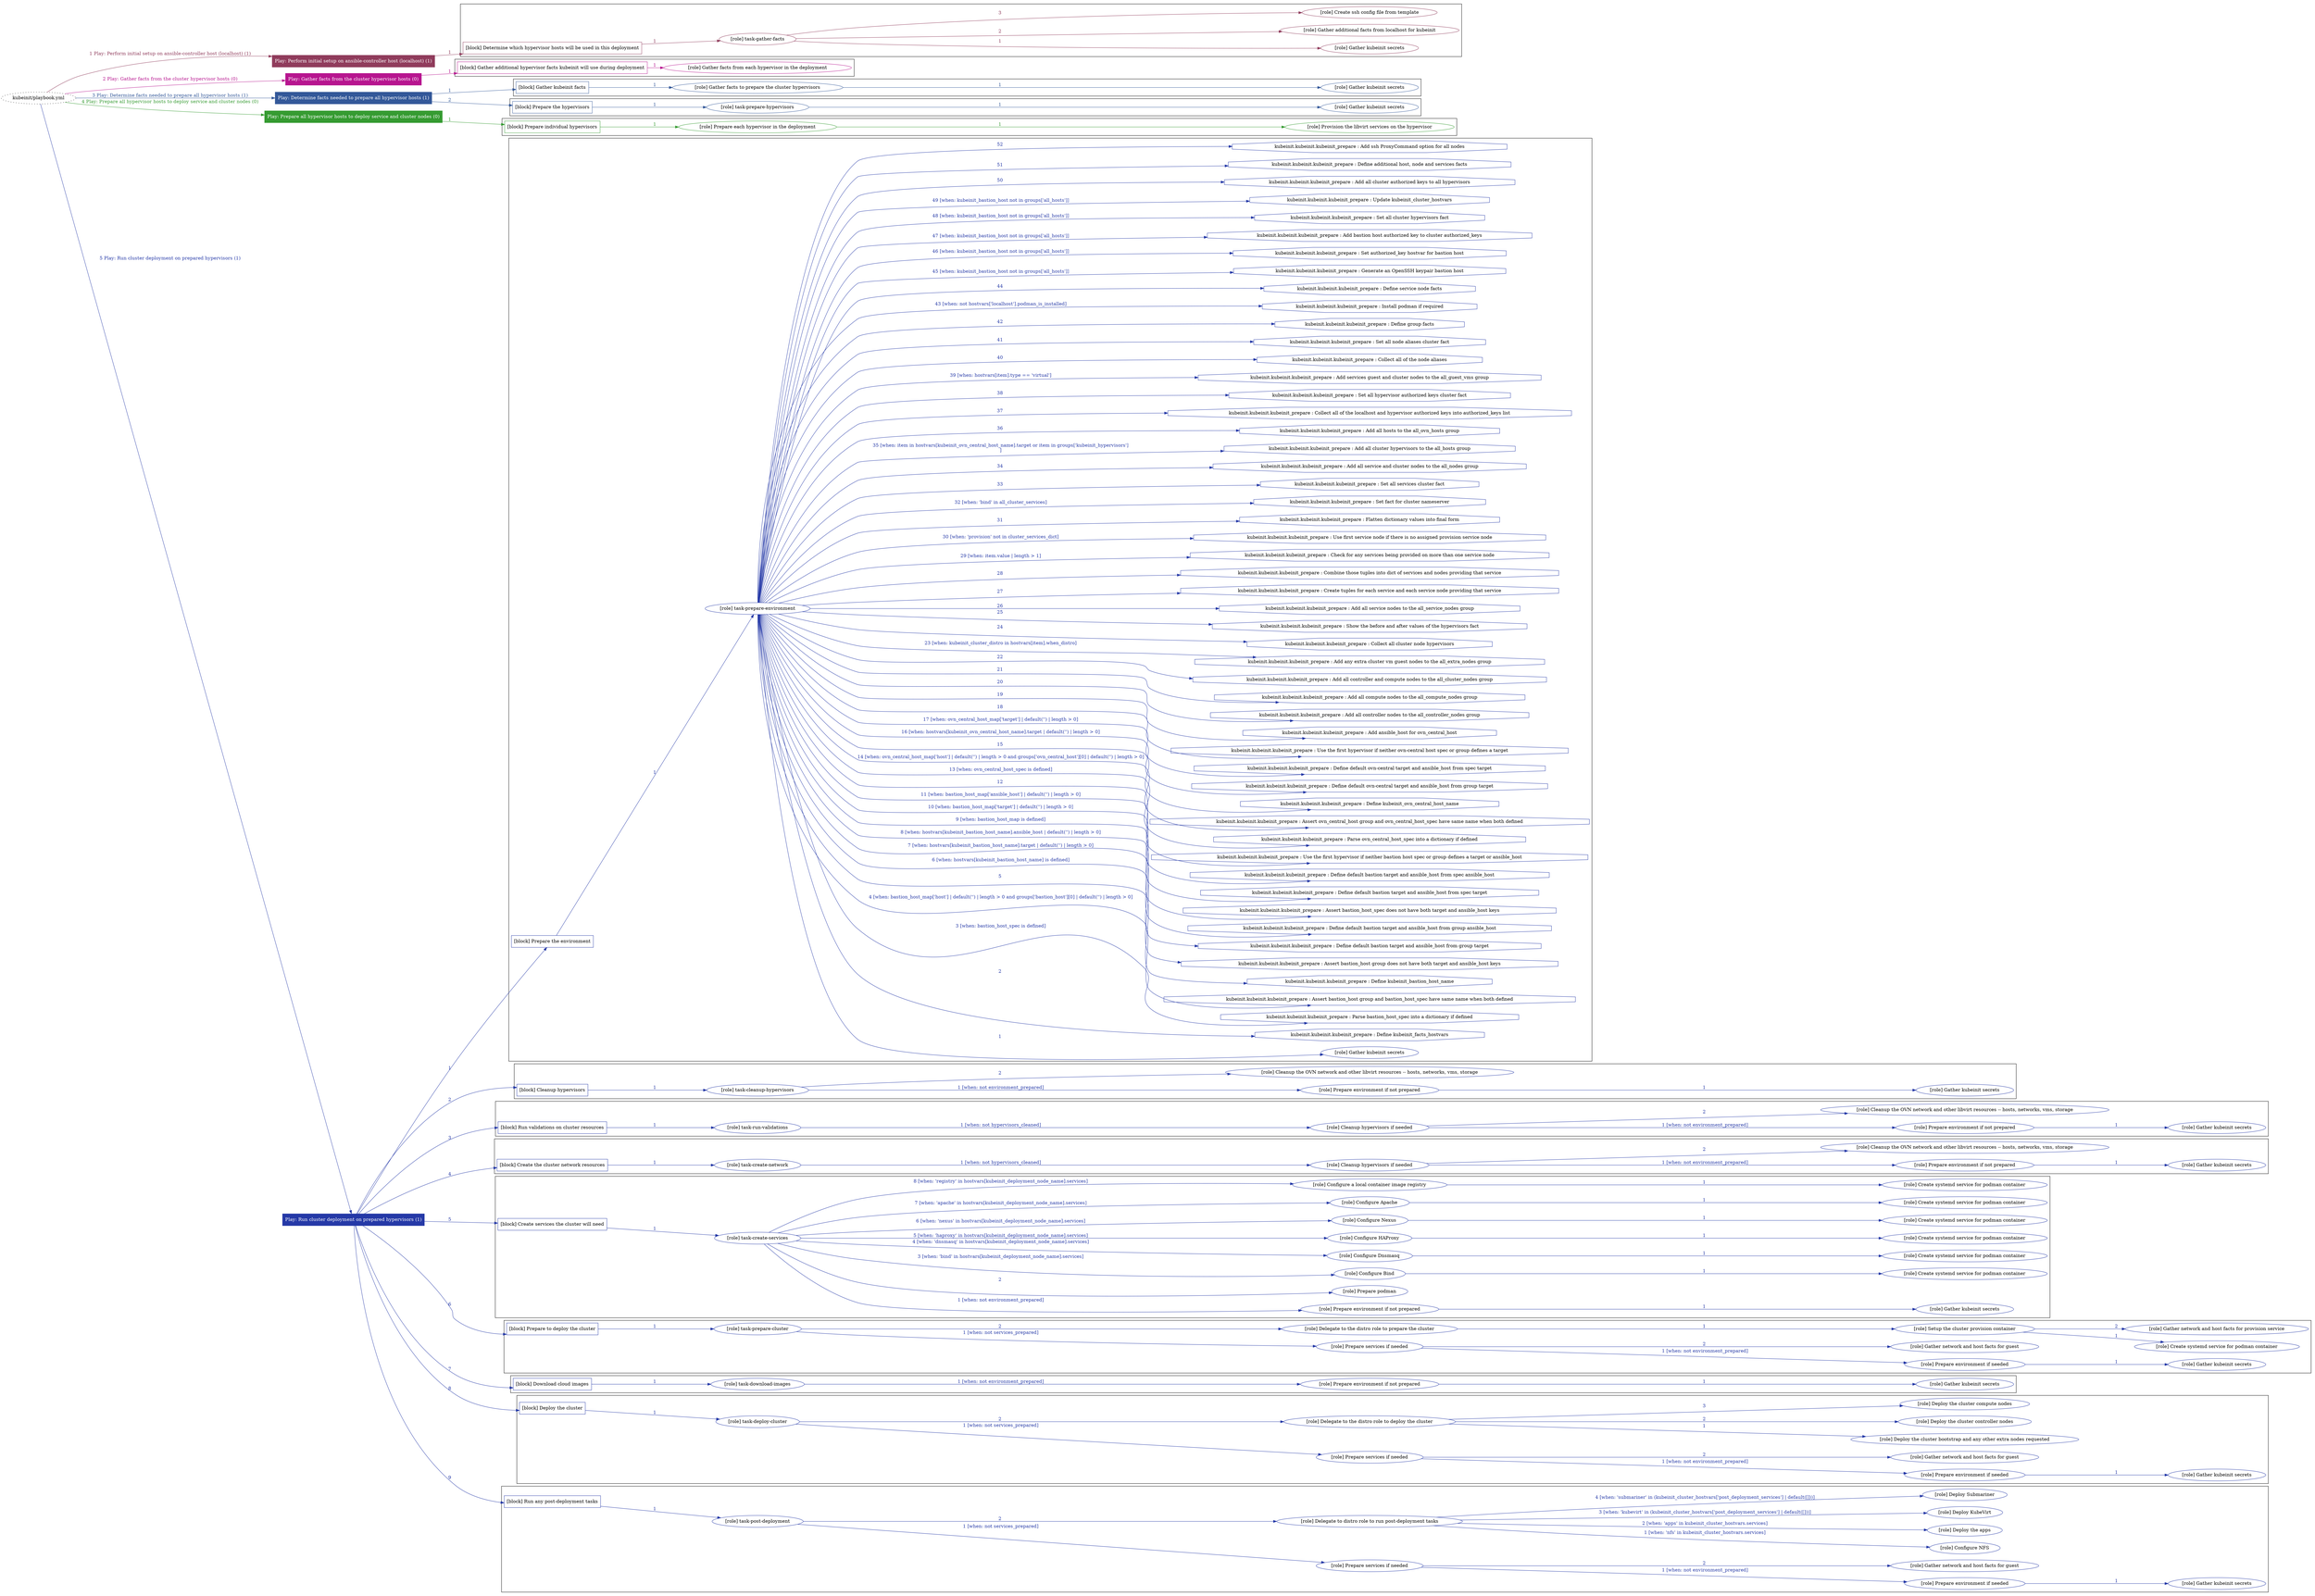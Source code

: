 digraph {
	graph [concentrate=true ordering=in rankdir=LR ratio=fill]
	edge [esep=5 sep=10]
	"kubeinit/playbook.yml" [URL="/home/runner/work/kubeinit/kubeinit/kubeinit/playbook.yml" id=playbook_d6e09918 style=dotted]
	"kubeinit/playbook.yml" -> play_d379be08 [label="1 Play: Perform initial setup on ansible-controller host (localhost) (1)" color="#903c5c" fontcolor="#903c5c" id=edge_play_d379be08 labeltooltip="1 Play: Perform initial setup on ansible-controller host (localhost) (1)" tooltip="1 Play: Perform initial setup on ansible-controller host (localhost) (1)"]
	subgraph "Play: Perform initial setup on ansible-controller host (localhost) (1)" {
		play_d379be08 [label="Play: Perform initial setup on ansible-controller host (localhost) (1)" URL="/home/runner/work/kubeinit/kubeinit/kubeinit/playbook.yml" color="#903c5c" fontcolor="#ffffff" id=play_d379be08 shape=box style=filled tooltip=localhost]
		play_d379be08 -> block_924f0304 [label=1 color="#903c5c" fontcolor="#903c5c" id=edge_block_924f0304 labeltooltip=1 tooltip=1]
		subgraph cluster_block_924f0304 {
			block_924f0304 [label="[block] Determine which hypervisor hosts will be used in this deployment" URL="/home/runner/work/kubeinit/kubeinit/kubeinit/playbook.yml" color="#903c5c" id=block_924f0304 labeltooltip="Determine which hypervisor hosts will be used in this deployment" shape=box tooltip="Determine which hypervisor hosts will be used in this deployment"]
			block_924f0304 -> role_346db77c [label="1 " color="#903c5c" fontcolor="#903c5c" id=edge_role_346db77c labeltooltip="1 " tooltip="1 "]
			subgraph "task-gather-facts" {
				role_346db77c [label="[role] task-gather-facts" URL="/home/runner/work/kubeinit/kubeinit/kubeinit/playbook.yml" color="#903c5c" id=role_346db77c tooltip="task-gather-facts"]
				role_346db77c -> role_68c576ac [label="1 " color="#903c5c" fontcolor="#903c5c" id=edge_role_68c576ac labeltooltip="1 " tooltip="1 "]
				subgraph "Gather kubeinit secrets" {
					role_68c576ac [label="[role] Gather kubeinit secrets" URL="/home/runner/.ansible/collections/ansible_collections/kubeinit/kubeinit/roles/kubeinit_prepare/tasks/build_hypervisors_group.yml" color="#903c5c" id=role_68c576ac tooltip="Gather kubeinit secrets"]
				}
				role_346db77c -> role_5275c26a [label="2 " color="#903c5c" fontcolor="#903c5c" id=edge_role_5275c26a labeltooltip="2 " tooltip="2 "]
				subgraph "Gather additional facts from localhost for kubeinit" {
					role_5275c26a [label="[role] Gather additional facts from localhost for kubeinit" URL="/home/runner/.ansible/collections/ansible_collections/kubeinit/kubeinit/roles/kubeinit_prepare/tasks/build_hypervisors_group.yml" color="#903c5c" id=role_5275c26a tooltip="Gather additional facts from localhost for kubeinit"]
				}
				role_346db77c -> role_43cc2182 [label="3 " color="#903c5c" fontcolor="#903c5c" id=edge_role_43cc2182 labeltooltip="3 " tooltip="3 "]
				subgraph "Create ssh config file from template" {
					role_43cc2182 [label="[role] Create ssh config file from template" URL="/home/runner/.ansible/collections/ansible_collections/kubeinit/kubeinit/roles/kubeinit_prepare/tasks/build_hypervisors_group.yml" color="#903c5c" id=role_43cc2182 tooltip="Create ssh config file from template"]
				}
			}
		}
	}
	"kubeinit/playbook.yml" -> play_0f318ea7 [label="2 Play: Gather facts from the cluster hypervisor hosts (0)" color="#b7158f" fontcolor="#b7158f" id=edge_play_0f318ea7 labeltooltip="2 Play: Gather facts from the cluster hypervisor hosts (0)" tooltip="2 Play: Gather facts from the cluster hypervisor hosts (0)"]
	subgraph "Play: Gather facts from the cluster hypervisor hosts (0)" {
		play_0f318ea7 [label="Play: Gather facts from the cluster hypervisor hosts (0)" URL="/home/runner/work/kubeinit/kubeinit/kubeinit/playbook.yml" color="#b7158f" fontcolor="#ffffff" id=play_0f318ea7 shape=box style=filled tooltip="Play: Gather facts from the cluster hypervisor hosts (0)"]
		play_0f318ea7 -> block_2634f0f7 [label=1 color="#b7158f" fontcolor="#b7158f" id=edge_block_2634f0f7 labeltooltip=1 tooltip=1]
		subgraph cluster_block_2634f0f7 {
			block_2634f0f7 [label="[block] Gather additional hypervisor facts kubeinit will use during deployment" URL="/home/runner/work/kubeinit/kubeinit/kubeinit/playbook.yml" color="#b7158f" id=block_2634f0f7 labeltooltip="Gather additional hypervisor facts kubeinit will use during deployment" shape=box tooltip="Gather additional hypervisor facts kubeinit will use during deployment"]
			block_2634f0f7 -> role_222a9721 [label="1 " color="#b7158f" fontcolor="#b7158f" id=edge_role_222a9721 labeltooltip="1 " tooltip="1 "]
			subgraph "Gather facts from each hypervisor in the deployment" {
				role_222a9721 [label="[role] Gather facts from each hypervisor in the deployment" URL="/home/runner/work/kubeinit/kubeinit/kubeinit/playbook.yml" color="#b7158f" id=role_222a9721 tooltip="Gather facts from each hypervisor in the deployment"]
			}
		}
	}
	"kubeinit/playbook.yml" -> play_b26aeb03 [label="3 Play: Determine facts needed to prepare all hypervisor hosts (1)" color="#335899" fontcolor="#335899" id=edge_play_b26aeb03 labeltooltip="3 Play: Determine facts needed to prepare all hypervisor hosts (1)" tooltip="3 Play: Determine facts needed to prepare all hypervisor hosts (1)"]
	subgraph "Play: Determine facts needed to prepare all hypervisor hosts (1)" {
		play_b26aeb03 [label="Play: Determine facts needed to prepare all hypervisor hosts (1)" URL="/home/runner/work/kubeinit/kubeinit/kubeinit/playbook.yml" color="#335899" fontcolor="#ffffff" id=play_b26aeb03 shape=box style=filled tooltip=localhost]
		play_b26aeb03 -> block_32f7e801 [label=1 color="#335899" fontcolor="#335899" id=edge_block_32f7e801 labeltooltip=1 tooltip=1]
		subgraph cluster_block_32f7e801 {
			block_32f7e801 [label="[block] Gather kubeinit facts" URL="/home/runner/work/kubeinit/kubeinit/kubeinit/playbook.yml" color="#335899" id=block_32f7e801 labeltooltip="Gather kubeinit facts" shape=box tooltip="Gather kubeinit facts"]
			block_32f7e801 -> role_e77190f0 [label="1 " color="#335899" fontcolor="#335899" id=edge_role_e77190f0 labeltooltip="1 " tooltip="1 "]
			subgraph "Gather facts to prepare the cluster hypervisors" {
				role_e77190f0 [label="[role] Gather facts to prepare the cluster hypervisors" URL="/home/runner/work/kubeinit/kubeinit/kubeinit/playbook.yml" color="#335899" id=role_e77190f0 tooltip="Gather facts to prepare the cluster hypervisors"]
				role_e77190f0 -> role_5b14b95a [label="1 " color="#335899" fontcolor="#335899" id=edge_role_5b14b95a labeltooltip="1 " tooltip="1 "]
				subgraph "Gather kubeinit secrets" {
					role_5b14b95a [label="[role] Gather kubeinit secrets" URL="/home/runner/.ansible/collections/ansible_collections/kubeinit/kubeinit/roles/kubeinit_prepare/tasks/gather_kubeinit_facts.yml" color="#335899" id=role_5b14b95a tooltip="Gather kubeinit secrets"]
				}
			}
		}
		play_b26aeb03 -> block_d1129dc9 [label=2 color="#335899" fontcolor="#335899" id=edge_block_d1129dc9 labeltooltip=2 tooltip=2]
		subgraph cluster_block_d1129dc9 {
			block_d1129dc9 [label="[block] Prepare the hypervisors" URL="/home/runner/work/kubeinit/kubeinit/kubeinit/playbook.yml" color="#335899" id=block_d1129dc9 labeltooltip="Prepare the hypervisors" shape=box tooltip="Prepare the hypervisors"]
			block_d1129dc9 -> role_6fc4db6e [label="1 " color="#335899" fontcolor="#335899" id=edge_role_6fc4db6e labeltooltip="1 " tooltip="1 "]
			subgraph "task-prepare-hypervisors" {
				role_6fc4db6e [label="[role] task-prepare-hypervisors" URL="/home/runner/work/kubeinit/kubeinit/kubeinit/playbook.yml" color="#335899" id=role_6fc4db6e tooltip="task-prepare-hypervisors"]
				role_6fc4db6e -> role_8fb525fb [label="1 " color="#335899" fontcolor="#335899" id=edge_role_8fb525fb labeltooltip="1 " tooltip="1 "]
				subgraph "Gather kubeinit secrets" {
					role_8fb525fb [label="[role] Gather kubeinit secrets" URL="/home/runner/.ansible/collections/ansible_collections/kubeinit/kubeinit/roles/kubeinit_prepare/tasks/gather_kubeinit_facts.yml" color="#335899" id=role_8fb525fb tooltip="Gather kubeinit secrets"]
				}
			}
		}
	}
	"kubeinit/playbook.yml" -> play_5ef2750b [label="4 Play: Prepare all hypervisor hosts to deploy service and cluster nodes (0)" color="#359b31" fontcolor="#359b31" id=edge_play_5ef2750b labeltooltip="4 Play: Prepare all hypervisor hosts to deploy service and cluster nodes (0)" tooltip="4 Play: Prepare all hypervisor hosts to deploy service and cluster nodes (0)"]
	subgraph "Play: Prepare all hypervisor hosts to deploy service and cluster nodes (0)" {
		play_5ef2750b [label="Play: Prepare all hypervisor hosts to deploy service and cluster nodes (0)" URL="/home/runner/work/kubeinit/kubeinit/kubeinit/playbook.yml" color="#359b31" fontcolor="#ffffff" id=play_5ef2750b shape=box style=filled tooltip="Play: Prepare all hypervisor hosts to deploy service and cluster nodes (0)"]
		play_5ef2750b -> block_6e84af5f [label=1 color="#359b31" fontcolor="#359b31" id=edge_block_6e84af5f labeltooltip=1 tooltip=1]
		subgraph cluster_block_6e84af5f {
			block_6e84af5f [label="[block] Prepare individual hypervisors" URL="/home/runner/work/kubeinit/kubeinit/kubeinit/playbook.yml" color="#359b31" id=block_6e84af5f labeltooltip="Prepare individual hypervisors" shape=box tooltip="Prepare individual hypervisors"]
			block_6e84af5f -> role_ec66c1a6 [label="1 " color="#359b31" fontcolor="#359b31" id=edge_role_ec66c1a6 labeltooltip="1 " tooltip="1 "]
			subgraph "Prepare each hypervisor in the deployment" {
				role_ec66c1a6 [label="[role] Prepare each hypervisor in the deployment" URL="/home/runner/work/kubeinit/kubeinit/kubeinit/playbook.yml" color="#359b31" id=role_ec66c1a6 tooltip="Prepare each hypervisor in the deployment"]
				role_ec66c1a6 -> role_6c75232b [label="1 " color="#359b31" fontcolor="#359b31" id=edge_role_6c75232b labeltooltip="1 " tooltip="1 "]
				subgraph "Provision the libvirt services on the hypervisor" {
					role_6c75232b [label="[role] Provision the libvirt services on the hypervisor" URL="/home/runner/.ansible/collections/ansible_collections/kubeinit/kubeinit/roles/kubeinit_prepare/tasks/prepare_hypervisor.yml" color="#359b31" id=role_6c75232b tooltip="Provision the libvirt services on the hypervisor"]
				}
			}
		}
	}
	"kubeinit/playbook.yml" -> play_89057edb [label="5 Play: Run cluster deployment on prepared hypervisors (1)" color="#2539a7" fontcolor="#2539a7" id=edge_play_89057edb labeltooltip="5 Play: Run cluster deployment on prepared hypervisors (1)" tooltip="5 Play: Run cluster deployment on prepared hypervisors (1)"]
	subgraph "Play: Run cluster deployment on prepared hypervisors (1)" {
		play_89057edb [label="Play: Run cluster deployment on prepared hypervisors (1)" URL="/home/runner/work/kubeinit/kubeinit/kubeinit/playbook.yml" color="#2539a7" fontcolor="#ffffff" id=play_89057edb shape=box style=filled tooltip=localhost]
		play_89057edb -> block_8664c760 [label=1 color="#2539a7" fontcolor="#2539a7" id=edge_block_8664c760 labeltooltip=1 tooltip=1]
		subgraph cluster_block_8664c760 {
			block_8664c760 [label="[block] Prepare the environment" URL="/home/runner/work/kubeinit/kubeinit/kubeinit/playbook.yml" color="#2539a7" id=block_8664c760 labeltooltip="Prepare the environment" shape=box tooltip="Prepare the environment"]
			block_8664c760 -> role_930ed4e5 [label="1 " color="#2539a7" fontcolor="#2539a7" id=edge_role_930ed4e5 labeltooltip="1 " tooltip="1 "]
			subgraph "task-prepare-environment" {
				role_930ed4e5 [label="[role] task-prepare-environment" URL="/home/runner/work/kubeinit/kubeinit/kubeinit/playbook.yml" color="#2539a7" id=role_930ed4e5 tooltip="task-prepare-environment"]
				role_930ed4e5 -> role_c9631a44 [label="1 " color="#2539a7" fontcolor="#2539a7" id=edge_role_c9631a44 labeltooltip="1 " tooltip="1 "]
				subgraph "Gather kubeinit secrets" {
					role_c9631a44 [label="[role] Gather kubeinit secrets" URL="/home/runner/.ansible/collections/ansible_collections/kubeinit/kubeinit/roles/kubeinit_prepare/tasks/gather_kubeinit_facts.yml" color="#2539a7" id=role_c9631a44 tooltip="Gather kubeinit secrets"]
				}
				task_f96ba74d [label="kubeinit.kubeinit.kubeinit_prepare : Define kubeinit_facts_hostvars" URL="/home/runner/.ansible/collections/ansible_collections/kubeinit/kubeinit/roles/kubeinit_prepare/tasks/main.yml" color="#2539a7" id=task_f96ba74d shape=octagon tooltip="kubeinit.kubeinit.kubeinit_prepare : Define kubeinit_facts_hostvars"]
				role_930ed4e5 -> task_f96ba74d [label="2 " color="#2539a7" fontcolor="#2539a7" id=edge_task_f96ba74d labeltooltip="2 " tooltip="2 "]
				task_19d5bd5d [label="kubeinit.kubeinit.kubeinit_prepare : Parse bastion_host_spec into a dictionary if defined" URL="/home/runner/.ansible/collections/ansible_collections/kubeinit/kubeinit/roles/kubeinit_prepare/tasks/main.yml" color="#2539a7" id=task_19d5bd5d shape=octagon tooltip="kubeinit.kubeinit.kubeinit_prepare : Parse bastion_host_spec into a dictionary if defined"]
				role_930ed4e5 -> task_19d5bd5d [label="3 [when: bastion_host_spec is defined]" color="#2539a7" fontcolor="#2539a7" id=edge_task_19d5bd5d labeltooltip="3 [when: bastion_host_spec is defined]" tooltip="3 [when: bastion_host_spec is defined]"]
				task_2d1b3bb5 [label="kubeinit.kubeinit.kubeinit_prepare : Assert bastion_host group and bastion_host_spec have same name when both defined" URL="/home/runner/.ansible/collections/ansible_collections/kubeinit/kubeinit/roles/kubeinit_prepare/tasks/main.yml" color="#2539a7" id=task_2d1b3bb5 shape=octagon tooltip="kubeinit.kubeinit.kubeinit_prepare : Assert bastion_host group and bastion_host_spec have same name when both defined"]
				role_930ed4e5 -> task_2d1b3bb5 [label="4 [when: bastion_host_map['host'] | default('') | length > 0 and groups['bastion_host'][0] | default('') | length > 0]" color="#2539a7" fontcolor="#2539a7" id=edge_task_2d1b3bb5 labeltooltip="4 [when: bastion_host_map['host'] | default('') | length > 0 and groups['bastion_host'][0] | default('') | length > 0]" tooltip="4 [when: bastion_host_map['host'] | default('') | length > 0 and groups['bastion_host'][0] | default('') | length > 0]"]
				task_4743e3db [label="kubeinit.kubeinit.kubeinit_prepare : Define kubeinit_bastion_host_name" URL="/home/runner/.ansible/collections/ansible_collections/kubeinit/kubeinit/roles/kubeinit_prepare/tasks/main.yml" color="#2539a7" id=task_4743e3db shape=octagon tooltip="kubeinit.kubeinit.kubeinit_prepare : Define kubeinit_bastion_host_name"]
				role_930ed4e5 -> task_4743e3db [label="5 " color="#2539a7" fontcolor="#2539a7" id=edge_task_4743e3db labeltooltip="5 " tooltip="5 "]
				task_e9923ea7 [label="kubeinit.kubeinit.kubeinit_prepare : Assert bastion_host group does not have both target and ansible_host keys" URL="/home/runner/.ansible/collections/ansible_collections/kubeinit/kubeinit/roles/kubeinit_prepare/tasks/main.yml" color="#2539a7" id=task_e9923ea7 shape=octagon tooltip="kubeinit.kubeinit.kubeinit_prepare : Assert bastion_host group does not have both target and ansible_host keys"]
				role_930ed4e5 -> task_e9923ea7 [label="6 [when: hostvars[kubeinit_bastion_host_name] is defined]" color="#2539a7" fontcolor="#2539a7" id=edge_task_e9923ea7 labeltooltip="6 [when: hostvars[kubeinit_bastion_host_name] is defined]" tooltip="6 [when: hostvars[kubeinit_bastion_host_name] is defined]"]
				task_17ff01d9 [label="kubeinit.kubeinit.kubeinit_prepare : Define default bastion target and ansible_host from group target" URL="/home/runner/.ansible/collections/ansible_collections/kubeinit/kubeinit/roles/kubeinit_prepare/tasks/main.yml" color="#2539a7" id=task_17ff01d9 shape=octagon tooltip="kubeinit.kubeinit.kubeinit_prepare : Define default bastion target and ansible_host from group target"]
				role_930ed4e5 -> task_17ff01d9 [label="7 [when: hostvars[kubeinit_bastion_host_name].target | default('') | length > 0]" color="#2539a7" fontcolor="#2539a7" id=edge_task_17ff01d9 labeltooltip="7 [when: hostvars[kubeinit_bastion_host_name].target | default('') | length > 0]" tooltip="7 [when: hostvars[kubeinit_bastion_host_name].target | default('') | length > 0]"]
				task_d4391618 [label="kubeinit.kubeinit.kubeinit_prepare : Define default bastion target and ansible_host from group ansible_host" URL="/home/runner/.ansible/collections/ansible_collections/kubeinit/kubeinit/roles/kubeinit_prepare/tasks/main.yml" color="#2539a7" id=task_d4391618 shape=octagon tooltip="kubeinit.kubeinit.kubeinit_prepare : Define default bastion target and ansible_host from group ansible_host"]
				role_930ed4e5 -> task_d4391618 [label="8 [when: hostvars[kubeinit_bastion_host_name].ansible_host | default('') | length > 0]" color="#2539a7" fontcolor="#2539a7" id=edge_task_d4391618 labeltooltip="8 [when: hostvars[kubeinit_bastion_host_name].ansible_host | default('') | length > 0]" tooltip="8 [when: hostvars[kubeinit_bastion_host_name].ansible_host | default('') | length > 0]"]
				task_b455c809 [label="kubeinit.kubeinit.kubeinit_prepare : Assert bastion_host_spec does not have both target and ansible_host keys" URL="/home/runner/.ansible/collections/ansible_collections/kubeinit/kubeinit/roles/kubeinit_prepare/tasks/main.yml" color="#2539a7" id=task_b455c809 shape=octagon tooltip="kubeinit.kubeinit.kubeinit_prepare : Assert bastion_host_spec does not have both target and ansible_host keys"]
				role_930ed4e5 -> task_b455c809 [label="9 [when: bastion_host_map is defined]" color="#2539a7" fontcolor="#2539a7" id=edge_task_b455c809 labeltooltip="9 [when: bastion_host_map is defined]" tooltip="9 [when: bastion_host_map is defined]"]
				task_3db5e557 [label="kubeinit.kubeinit.kubeinit_prepare : Define default bastion target and ansible_host from spec target" URL="/home/runner/.ansible/collections/ansible_collections/kubeinit/kubeinit/roles/kubeinit_prepare/tasks/main.yml" color="#2539a7" id=task_3db5e557 shape=octagon tooltip="kubeinit.kubeinit.kubeinit_prepare : Define default bastion target and ansible_host from spec target"]
				role_930ed4e5 -> task_3db5e557 [label="10 [when: bastion_host_map['target'] | default('') | length > 0]" color="#2539a7" fontcolor="#2539a7" id=edge_task_3db5e557 labeltooltip="10 [when: bastion_host_map['target'] | default('') | length > 0]" tooltip="10 [when: bastion_host_map['target'] | default('') | length > 0]"]
				task_7dc7ea31 [label="kubeinit.kubeinit.kubeinit_prepare : Define default bastion target and ansible_host from spec ansible_host" URL="/home/runner/.ansible/collections/ansible_collections/kubeinit/kubeinit/roles/kubeinit_prepare/tasks/main.yml" color="#2539a7" id=task_7dc7ea31 shape=octagon tooltip="kubeinit.kubeinit.kubeinit_prepare : Define default bastion target and ansible_host from spec ansible_host"]
				role_930ed4e5 -> task_7dc7ea31 [label="11 [when: bastion_host_map['ansible_host'] | default('') | length > 0]" color="#2539a7" fontcolor="#2539a7" id=edge_task_7dc7ea31 labeltooltip="11 [when: bastion_host_map['ansible_host'] | default('') | length > 0]" tooltip="11 [when: bastion_host_map['ansible_host'] | default('') | length > 0]"]
				task_30a993bb [label="kubeinit.kubeinit.kubeinit_prepare : Use the first hypervisor if neither bastion host spec or group defines a target or ansible_host" URL="/home/runner/.ansible/collections/ansible_collections/kubeinit/kubeinit/roles/kubeinit_prepare/tasks/main.yml" color="#2539a7" id=task_30a993bb shape=octagon tooltip="kubeinit.kubeinit.kubeinit_prepare : Use the first hypervisor if neither bastion host spec or group defines a target or ansible_host"]
				role_930ed4e5 -> task_30a993bb [label="12 " color="#2539a7" fontcolor="#2539a7" id=edge_task_30a993bb labeltooltip="12 " tooltip="12 "]
				task_126e555e [label="kubeinit.kubeinit.kubeinit_prepare : Parse ovn_central_host_spec into a dictionary if defined" URL="/home/runner/.ansible/collections/ansible_collections/kubeinit/kubeinit/roles/kubeinit_prepare/tasks/main.yml" color="#2539a7" id=task_126e555e shape=octagon tooltip="kubeinit.kubeinit.kubeinit_prepare : Parse ovn_central_host_spec into a dictionary if defined"]
				role_930ed4e5 -> task_126e555e [label="13 [when: ovn_central_host_spec is defined]" color="#2539a7" fontcolor="#2539a7" id=edge_task_126e555e labeltooltip="13 [when: ovn_central_host_spec is defined]" tooltip="13 [when: ovn_central_host_spec is defined]"]
				task_30ee59ab [label="kubeinit.kubeinit.kubeinit_prepare : Assert ovn_central_host group and ovn_central_host_spec have same name when both defined" URL="/home/runner/.ansible/collections/ansible_collections/kubeinit/kubeinit/roles/kubeinit_prepare/tasks/main.yml" color="#2539a7" id=task_30ee59ab shape=octagon tooltip="kubeinit.kubeinit.kubeinit_prepare : Assert ovn_central_host group and ovn_central_host_spec have same name when both defined"]
				role_930ed4e5 -> task_30ee59ab [label="14 [when: ovn_central_host_map['host'] | default('') | length > 0 and groups['ovn_central_host'][0] | default('') | length > 0]" color="#2539a7" fontcolor="#2539a7" id=edge_task_30ee59ab labeltooltip="14 [when: ovn_central_host_map['host'] | default('') | length > 0 and groups['ovn_central_host'][0] | default('') | length > 0]" tooltip="14 [when: ovn_central_host_map['host'] | default('') | length > 0 and groups['ovn_central_host'][0] | default('') | length > 0]"]
				task_2c0d0c13 [label="kubeinit.kubeinit.kubeinit_prepare : Define kubeinit_ovn_central_host_name" URL="/home/runner/.ansible/collections/ansible_collections/kubeinit/kubeinit/roles/kubeinit_prepare/tasks/main.yml" color="#2539a7" id=task_2c0d0c13 shape=octagon tooltip="kubeinit.kubeinit.kubeinit_prepare : Define kubeinit_ovn_central_host_name"]
				role_930ed4e5 -> task_2c0d0c13 [label="15 " color="#2539a7" fontcolor="#2539a7" id=edge_task_2c0d0c13 labeltooltip="15 " tooltip="15 "]
				task_ab37afff [label="kubeinit.kubeinit.kubeinit_prepare : Define default ovn-central target and ansible_host from group target" URL="/home/runner/.ansible/collections/ansible_collections/kubeinit/kubeinit/roles/kubeinit_prepare/tasks/main.yml" color="#2539a7" id=task_ab37afff shape=octagon tooltip="kubeinit.kubeinit.kubeinit_prepare : Define default ovn-central target and ansible_host from group target"]
				role_930ed4e5 -> task_ab37afff [label="16 [when: hostvars[kubeinit_ovn_central_host_name].target | default('') | length > 0]" color="#2539a7" fontcolor="#2539a7" id=edge_task_ab37afff labeltooltip="16 [when: hostvars[kubeinit_ovn_central_host_name].target | default('') | length > 0]" tooltip="16 [when: hostvars[kubeinit_ovn_central_host_name].target | default('') | length > 0]"]
				task_3b82b28e [label="kubeinit.kubeinit.kubeinit_prepare : Define default ovn-central target and ansible_host from spec target" URL="/home/runner/.ansible/collections/ansible_collections/kubeinit/kubeinit/roles/kubeinit_prepare/tasks/main.yml" color="#2539a7" id=task_3b82b28e shape=octagon tooltip="kubeinit.kubeinit.kubeinit_prepare : Define default ovn-central target and ansible_host from spec target"]
				role_930ed4e5 -> task_3b82b28e [label="17 [when: ovn_central_host_map['target'] | default('') | length > 0]" color="#2539a7" fontcolor="#2539a7" id=edge_task_3b82b28e labeltooltip="17 [when: ovn_central_host_map['target'] | default('') | length > 0]" tooltip="17 [when: ovn_central_host_map['target'] | default('') | length > 0]"]
				task_0c159bb7 [label="kubeinit.kubeinit.kubeinit_prepare : Use the first hypervisor if neither ovn-central host spec or group defines a target" URL="/home/runner/.ansible/collections/ansible_collections/kubeinit/kubeinit/roles/kubeinit_prepare/tasks/main.yml" color="#2539a7" id=task_0c159bb7 shape=octagon tooltip="kubeinit.kubeinit.kubeinit_prepare : Use the first hypervisor if neither ovn-central host spec or group defines a target"]
				role_930ed4e5 -> task_0c159bb7 [label="18 " color="#2539a7" fontcolor="#2539a7" id=edge_task_0c159bb7 labeltooltip="18 " tooltip="18 "]
				task_cdd5d87c [label="kubeinit.kubeinit.kubeinit_prepare : Add ansible_host for ovn_central_host" URL="/home/runner/.ansible/collections/ansible_collections/kubeinit/kubeinit/roles/kubeinit_prepare/tasks/main.yml" color="#2539a7" id=task_cdd5d87c shape=octagon tooltip="kubeinit.kubeinit.kubeinit_prepare : Add ansible_host for ovn_central_host"]
				role_930ed4e5 -> task_cdd5d87c [label="19 " color="#2539a7" fontcolor="#2539a7" id=edge_task_cdd5d87c labeltooltip="19 " tooltip="19 "]
				task_4579246b [label="kubeinit.kubeinit.kubeinit_prepare : Add all controller nodes to the all_controller_nodes group" URL="/home/runner/.ansible/collections/ansible_collections/kubeinit/kubeinit/roles/kubeinit_prepare/tasks/prepare_groups.yml" color="#2539a7" id=task_4579246b shape=octagon tooltip="kubeinit.kubeinit.kubeinit_prepare : Add all controller nodes to the all_controller_nodes group"]
				role_930ed4e5 -> task_4579246b [label="20 " color="#2539a7" fontcolor="#2539a7" id=edge_task_4579246b labeltooltip="20 " tooltip="20 "]
				task_0e7b00db [label="kubeinit.kubeinit.kubeinit_prepare : Add all compute nodes to the all_compute_nodes group" URL="/home/runner/.ansible/collections/ansible_collections/kubeinit/kubeinit/roles/kubeinit_prepare/tasks/prepare_groups.yml" color="#2539a7" id=task_0e7b00db shape=octagon tooltip="kubeinit.kubeinit.kubeinit_prepare : Add all compute nodes to the all_compute_nodes group"]
				role_930ed4e5 -> task_0e7b00db [label="21 " color="#2539a7" fontcolor="#2539a7" id=edge_task_0e7b00db labeltooltip="21 " tooltip="21 "]
				task_90dfc464 [label="kubeinit.kubeinit.kubeinit_prepare : Add all controller and compute nodes to the all_cluster_nodes group" URL="/home/runner/.ansible/collections/ansible_collections/kubeinit/kubeinit/roles/kubeinit_prepare/tasks/prepare_groups.yml" color="#2539a7" id=task_90dfc464 shape=octagon tooltip="kubeinit.kubeinit.kubeinit_prepare : Add all controller and compute nodes to the all_cluster_nodes group"]
				role_930ed4e5 -> task_90dfc464 [label="22 " color="#2539a7" fontcolor="#2539a7" id=edge_task_90dfc464 labeltooltip="22 " tooltip="22 "]
				task_b59de421 [label="kubeinit.kubeinit.kubeinit_prepare : Add any extra cluster vm guest nodes to the all_extra_nodes group" URL="/home/runner/.ansible/collections/ansible_collections/kubeinit/kubeinit/roles/kubeinit_prepare/tasks/prepare_groups.yml" color="#2539a7" id=task_b59de421 shape=octagon tooltip="kubeinit.kubeinit.kubeinit_prepare : Add any extra cluster vm guest nodes to the all_extra_nodes group"]
				role_930ed4e5 -> task_b59de421 [label="23 [when: kubeinit_cluster_distro in hostvars[item].when_distro]" color="#2539a7" fontcolor="#2539a7" id=edge_task_b59de421 labeltooltip="23 [when: kubeinit_cluster_distro in hostvars[item].when_distro]" tooltip="23 [when: kubeinit_cluster_distro in hostvars[item].when_distro]"]
				task_f0432e17 [label="kubeinit.kubeinit.kubeinit_prepare : Collect all cluster node hypervisors" URL="/home/runner/.ansible/collections/ansible_collections/kubeinit/kubeinit/roles/kubeinit_prepare/tasks/prepare_groups.yml" color="#2539a7" id=task_f0432e17 shape=octagon tooltip="kubeinit.kubeinit.kubeinit_prepare : Collect all cluster node hypervisors"]
				role_930ed4e5 -> task_f0432e17 [label="24 " color="#2539a7" fontcolor="#2539a7" id=edge_task_f0432e17 labeltooltip="24 " tooltip="24 "]
				task_aca6f701 [label="kubeinit.kubeinit.kubeinit_prepare : Show the before and after values of the hypervisors fact" URL="/home/runner/.ansible/collections/ansible_collections/kubeinit/kubeinit/roles/kubeinit_prepare/tasks/prepare_groups.yml" color="#2539a7" id=task_aca6f701 shape=octagon tooltip="kubeinit.kubeinit.kubeinit_prepare : Show the before and after values of the hypervisors fact"]
				role_930ed4e5 -> task_aca6f701 [label="25 " color="#2539a7" fontcolor="#2539a7" id=edge_task_aca6f701 labeltooltip="25 " tooltip="25 "]
				task_05f668e5 [label="kubeinit.kubeinit.kubeinit_prepare : Add all service nodes to the all_service_nodes group" URL="/home/runner/.ansible/collections/ansible_collections/kubeinit/kubeinit/roles/kubeinit_prepare/tasks/prepare_groups.yml" color="#2539a7" id=task_05f668e5 shape=octagon tooltip="kubeinit.kubeinit.kubeinit_prepare : Add all service nodes to the all_service_nodes group"]
				role_930ed4e5 -> task_05f668e5 [label="26 " color="#2539a7" fontcolor="#2539a7" id=edge_task_05f668e5 labeltooltip="26 " tooltip="26 "]
				task_a14859b5 [label="kubeinit.kubeinit.kubeinit_prepare : Create tuples for each service and each service node providing that service" URL="/home/runner/.ansible/collections/ansible_collections/kubeinit/kubeinit/roles/kubeinit_prepare/tasks/prepare_groups.yml" color="#2539a7" id=task_a14859b5 shape=octagon tooltip="kubeinit.kubeinit.kubeinit_prepare : Create tuples for each service and each service node providing that service"]
				role_930ed4e5 -> task_a14859b5 [label="27 " color="#2539a7" fontcolor="#2539a7" id=edge_task_a14859b5 labeltooltip="27 " tooltip="27 "]
				task_a434aba1 [label="kubeinit.kubeinit.kubeinit_prepare : Combine those tuples into dict of services and nodes providing that service" URL="/home/runner/.ansible/collections/ansible_collections/kubeinit/kubeinit/roles/kubeinit_prepare/tasks/prepare_groups.yml" color="#2539a7" id=task_a434aba1 shape=octagon tooltip="kubeinit.kubeinit.kubeinit_prepare : Combine those tuples into dict of services and nodes providing that service"]
				role_930ed4e5 -> task_a434aba1 [label="28 " color="#2539a7" fontcolor="#2539a7" id=edge_task_a434aba1 labeltooltip="28 " tooltip="28 "]
				task_c4ca5f3a [label="kubeinit.kubeinit.kubeinit_prepare : Check for any services being provided on more than one service node" URL="/home/runner/.ansible/collections/ansible_collections/kubeinit/kubeinit/roles/kubeinit_prepare/tasks/prepare_groups.yml" color="#2539a7" id=task_c4ca5f3a shape=octagon tooltip="kubeinit.kubeinit.kubeinit_prepare : Check for any services being provided on more than one service node"]
				role_930ed4e5 -> task_c4ca5f3a [label="29 [when: item.value | length > 1]" color="#2539a7" fontcolor="#2539a7" id=edge_task_c4ca5f3a labeltooltip="29 [when: item.value | length > 1]" tooltip="29 [when: item.value | length > 1]"]
				task_6b8eabc1 [label="kubeinit.kubeinit.kubeinit_prepare : Use first service node if there is no assigned provision service node" URL="/home/runner/.ansible/collections/ansible_collections/kubeinit/kubeinit/roles/kubeinit_prepare/tasks/prepare_groups.yml" color="#2539a7" id=task_6b8eabc1 shape=octagon tooltip="kubeinit.kubeinit.kubeinit_prepare : Use first service node if there is no assigned provision service node"]
				role_930ed4e5 -> task_6b8eabc1 [label="30 [when: 'provision' not in cluster_services_dict]" color="#2539a7" fontcolor="#2539a7" id=edge_task_6b8eabc1 labeltooltip="30 [when: 'provision' not in cluster_services_dict]" tooltip="30 [when: 'provision' not in cluster_services_dict]"]
				task_0913a511 [label="kubeinit.kubeinit.kubeinit_prepare : Flatten dictionary values into final form" URL="/home/runner/.ansible/collections/ansible_collections/kubeinit/kubeinit/roles/kubeinit_prepare/tasks/prepare_groups.yml" color="#2539a7" id=task_0913a511 shape=octagon tooltip="kubeinit.kubeinit.kubeinit_prepare : Flatten dictionary values into final form"]
				role_930ed4e5 -> task_0913a511 [label="31 " color="#2539a7" fontcolor="#2539a7" id=edge_task_0913a511 labeltooltip="31 " tooltip="31 "]
				task_c2598289 [label="kubeinit.kubeinit.kubeinit_prepare : Set fact for cluster nameserver" URL="/home/runner/.ansible/collections/ansible_collections/kubeinit/kubeinit/roles/kubeinit_prepare/tasks/prepare_groups.yml" color="#2539a7" id=task_c2598289 shape=octagon tooltip="kubeinit.kubeinit.kubeinit_prepare : Set fact for cluster nameserver"]
				role_930ed4e5 -> task_c2598289 [label="32 [when: 'bind' in all_cluster_services]" color="#2539a7" fontcolor="#2539a7" id=edge_task_c2598289 labeltooltip="32 [when: 'bind' in all_cluster_services]" tooltip="32 [when: 'bind' in all_cluster_services]"]
				task_7f7e0d41 [label="kubeinit.kubeinit.kubeinit_prepare : Set all services cluster fact" URL="/home/runner/.ansible/collections/ansible_collections/kubeinit/kubeinit/roles/kubeinit_prepare/tasks/prepare_groups.yml" color="#2539a7" id=task_7f7e0d41 shape=octagon tooltip="kubeinit.kubeinit.kubeinit_prepare : Set all services cluster fact"]
				role_930ed4e5 -> task_7f7e0d41 [label="33 " color="#2539a7" fontcolor="#2539a7" id=edge_task_7f7e0d41 labeltooltip="33 " tooltip="33 "]
				task_50cb9884 [label="kubeinit.kubeinit.kubeinit_prepare : Add all service and cluster nodes to the all_nodes group" URL="/home/runner/.ansible/collections/ansible_collections/kubeinit/kubeinit/roles/kubeinit_prepare/tasks/prepare_groups.yml" color="#2539a7" id=task_50cb9884 shape=octagon tooltip="kubeinit.kubeinit.kubeinit_prepare : Add all service and cluster nodes to the all_nodes group"]
				role_930ed4e5 -> task_50cb9884 [label="34 " color="#2539a7" fontcolor="#2539a7" id=edge_task_50cb9884 labeltooltip="34 " tooltip="34 "]
				task_fd19d751 [label="kubeinit.kubeinit.kubeinit_prepare : Add all cluster hypervisors to the all_hosts group" URL="/home/runner/.ansible/collections/ansible_collections/kubeinit/kubeinit/roles/kubeinit_prepare/tasks/prepare_groups.yml" color="#2539a7" id=task_fd19d751 shape=octagon tooltip="kubeinit.kubeinit.kubeinit_prepare : Add all cluster hypervisors to the all_hosts group"]
				role_930ed4e5 -> task_fd19d751 [label="35 [when: item in hostvars[kubeinit_ovn_central_host_name].target or item in groups['kubeinit_hypervisors']
]" color="#2539a7" fontcolor="#2539a7" id=edge_task_fd19d751 labeltooltip="35 [when: item in hostvars[kubeinit_ovn_central_host_name].target or item in groups['kubeinit_hypervisors']
]" tooltip="35 [when: item in hostvars[kubeinit_ovn_central_host_name].target or item in groups['kubeinit_hypervisors']
]"]
				task_36b640a9 [label="kubeinit.kubeinit.kubeinit_prepare : Add all hosts to the all_ovn_hosts group" URL="/home/runner/.ansible/collections/ansible_collections/kubeinit/kubeinit/roles/kubeinit_prepare/tasks/prepare_groups.yml" color="#2539a7" id=task_36b640a9 shape=octagon tooltip="kubeinit.kubeinit.kubeinit_prepare : Add all hosts to the all_ovn_hosts group"]
				role_930ed4e5 -> task_36b640a9 [label="36 " color="#2539a7" fontcolor="#2539a7" id=edge_task_36b640a9 labeltooltip="36 " tooltip="36 "]
				task_858f935c [label="kubeinit.kubeinit.kubeinit_prepare : Collect all of the localhost and hypervisor authorized keys into authorized_keys list" URL="/home/runner/.ansible/collections/ansible_collections/kubeinit/kubeinit/roles/kubeinit_prepare/tasks/prepare_groups.yml" color="#2539a7" id=task_858f935c shape=octagon tooltip="kubeinit.kubeinit.kubeinit_prepare : Collect all of the localhost and hypervisor authorized keys into authorized_keys list"]
				role_930ed4e5 -> task_858f935c [label="37 " color="#2539a7" fontcolor="#2539a7" id=edge_task_858f935c labeltooltip="37 " tooltip="37 "]
				task_b51be301 [label="kubeinit.kubeinit.kubeinit_prepare : Set all hypervisor authorized keys cluster fact" URL="/home/runner/.ansible/collections/ansible_collections/kubeinit/kubeinit/roles/kubeinit_prepare/tasks/prepare_groups.yml" color="#2539a7" id=task_b51be301 shape=octagon tooltip="kubeinit.kubeinit.kubeinit_prepare : Set all hypervisor authorized keys cluster fact"]
				role_930ed4e5 -> task_b51be301 [label="38 " color="#2539a7" fontcolor="#2539a7" id=edge_task_b51be301 labeltooltip="38 " tooltip="38 "]
				task_75251b9f [label="kubeinit.kubeinit.kubeinit_prepare : Add services guest and cluster nodes to the all_guest_vms group" URL="/home/runner/.ansible/collections/ansible_collections/kubeinit/kubeinit/roles/kubeinit_prepare/tasks/prepare_groups.yml" color="#2539a7" id=task_75251b9f shape=octagon tooltip="kubeinit.kubeinit.kubeinit_prepare : Add services guest and cluster nodes to the all_guest_vms group"]
				role_930ed4e5 -> task_75251b9f [label="39 [when: hostvars[item].type == 'virtual']" color="#2539a7" fontcolor="#2539a7" id=edge_task_75251b9f labeltooltip="39 [when: hostvars[item].type == 'virtual']" tooltip="39 [when: hostvars[item].type == 'virtual']"]
				task_d3be6293 [label="kubeinit.kubeinit.kubeinit_prepare : Collect all of the node aliases" URL="/home/runner/.ansible/collections/ansible_collections/kubeinit/kubeinit/roles/kubeinit_prepare/tasks/prepare_groups.yml" color="#2539a7" id=task_d3be6293 shape=octagon tooltip="kubeinit.kubeinit.kubeinit_prepare : Collect all of the node aliases"]
				role_930ed4e5 -> task_d3be6293 [label="40 " color="#2539a7" fontcolor="#2539a7" id=edge_task_d3be6293 labeltooltip="40 " tooltip="40 "]
				task_5aab9706 [label="kubeinit.kubeinit.kubeinit_prepare : Set all node aliases cluster fact" URL="/home/runner/.ansible/collections/ansible_collections/kubeinit/kubeinit/roles/kubeinit_prepare/tasks/prepare_groups.yml" color="#2539a7" id=task_5aab9706 shape=octagon tooltip="kubeinit.kubeinit.kubeinit_prepare : Set all node aliases cluster fact"]
				role_930ed4e5 -> task_5aab9706 [label="41 " color="#2539a7" fontcolor="#2539a7" id=edge_task_5aab9706 labeltooltip="41 " tooltip="41 "]
				task_c07b06bd [label="kubeinit.kubeinit.kubeinit_prepare : Define group facts" URL="/home/runner/.ansible/collections/ansible_collections/kubeinit/kubeinit/roles/kubeinit_prepare/tasks/main.yml" color="#2539a7" id=task_c07b06bd shape=octagon tooltip="kubeinit.kubeinit.kubeinit_prepare : Define group facts"]
				role_930ed4e5 -> task_c07b06bd [label="42 " color="#2539a7" fontcolor="#2539a7" id=edge_task_c07b06bd labeltooltip="42 " tooltip="42 "]
				task_e89b66bf [label="kubeinit.kubeinit.kubeinit_prepare : Install podman if required" URL="/home/runner/.ansible/collections/ansible_collections/kubeinit/kubeinit/roles/kubeinit_prepare/tasks/main.yml" color="#2539a7" id=task_e89b66bf shape=octagon tooltip="kubeinit.kubeinit.kubeinit_prepare : Install podman if required"]
				role_930ed4e5 -> task_e89b66bf [label="43 [when: not hostvars['localhost'].podman_is_installed]" color="#2539a7" fontcolor="#2539a7" id=edge_task_e89b66bf labeltooltip="43 [when: not hostvars['localhost'].podman_is_installed]" tooltip="43 [when: not hostvars['localhost'].podman_is_installed]"]
				task_6612c599 [label="kubeinit.kubeinit.kubeinit_prepare : Define service node facts" URL="/home/runner/.ansible/collections/ansible_collections/kubeinit/kubeinit/roles/kubeinit_prepare/tasks/main.yml" color="#2539a7" id=task_6612c599 shape=octagon tooltip="kubeinit.kubeinit.kubeinit_prepare : Define service node facts"]
				role_930ed4e5 -> task_6612c599 [label="44 " color="#2539a7" fontcolor="#2539a7" id=edge_task_6612c599 labeltooltip="44 " tooltip="44 "]
				task_0ffc88ed [label="kubeinit.kubeinit.kubeinit_prepare : Generate an OpenSSH keypair bastion host" URL="/home/runner/.ansible/collections/ansible_collections/kubeinit/kubeinit/roles/kubeinit_prepare/tasks/main.yml" color="#2539a7" id=task_0ffc88ed shape=octagon tooltip="kubeinit.kubeinit.kubeinit_prepare : Generate an OpenSSH keypair bastion host"]
				role_930ed4e5 -> task_0ffc88ed [label="45 [when: kubeinit_bastion_host not in groups['all_hosts']]" color="#2539a7" fontcolor="#2539a7" id=edge_task_0ffc88ed labeltooltip="45 [when: kubeinit_bastion_host not in groups['all_hosts']]" tooltip="45 [when: kubeinit_bastion_host not in groups['all_hosts']]"]
				task_329ac012 [label="kubeinit.kubeinit.kubeinit_prepare : Set authorized_key hostvar for bastion host" URL="/home/runner/.ansible/collections/ansible_collections/kubeinit/kubeinit/roles/kubeinit_prepare/tasks/main.yml" color="#2539a7" id=task_329ac012 shape=octagon tooltip="kubeinit.kubeinit.kubeinit_prepare : Set authorized_key hostvar for bastion host"]
				role_930ed4e5 -> task_329ac012 [label="46 [when: kubeinit_bastion_host not in groups['all_hosts']]" color="#2539a7" fontcolor="#2539a7" id=edge_task_329ac012 labeltooltip="46 [when: kubeinit_bastion_host not in groups['all_hosts']]" tooltip="46 [when: kubeinit_bastion_host not in groups['all_hosts']]"]
				task_175ffa7a [label="kubeinit.kubeinit.kubeinit_prepare : Add bastion host authorized key to cluster authorized_keys" URL="/home/runner/.ansible/collections/ansible_collections/kubeinit/kubeinit/roles/kubeinit_prepare/tasks/main.yml" color="#2539a7" id=task_175ffa7a shape=octagon tooltip="kubeinit.kubeinit.kubeinit_prepare : Add bastion host authorized key to cluster authorized_keys"]
				role_930ed4e5 -> task_175ffa7a [label="47 [when: kubeinit_bastion_host not in groups['all_hosts']]" color="#2539a7" fontcolor="#2539a7" id=edge_task_175ffa7a labeltooltip="47 [when: kubeinit_bastion_host not in groups['all_hosts']]" tooltip="47 [when: kubeinit_bastion_host not in groups['all_hosts']]"]
				task_e8aca07e [label="kubeinit.kubeinit.kubeinit_prepare : Set all cluster hypervisors fact" URL="/home/runner/.ansible/collections/ansible_collections/kubeinit/kubeinit/roles/kubeinit_prepare/tasks/main.yml" color="#2539a7" id=task_e8aca07e shape=octagon tooltip="kubeinit.kubeinit.kubeinit_prepare : Set all cluster hypervisors fact"]
				role_930ed4e5 -> task_e8aca07e [label="48 [when: kubeinit_bastion_host not in groups['all_hosts']]" color="#2539a7" fontcolor="#2539a7" id=edge_task_e8aca07e labeltooltip="48 [when: kubeinit_bastion_host not in groups['all_hosts']]" tooltip="48 [when: kubeinit_bastion_host not in groups['all_hosts']]"]
				task_c2b23dd7 [label="kubeinit.kubeinit.kubeinit_prepare : Update kubeinit_cluster_hostvars" URL="/home/runner/.ansible/collections/ansible_collections/kubeinit/kubeinit/roles/kubeinit_prepare/tasks/main.yml" color="#2539a7" id=task_c2b23dd7 shape=octagon tooltip="kubeinit.kubeinit.kubeinit_prepare : Update kubeinit_cluster_hostvars"]
				role_930ed4e5 -> task_c2b23dd7 [label="49 [when: kubeinit_bastion_host not in groups['all_hosts']]" color="#2539a7" fontcolor="#2539a7" id=edge_task_c2b23dd7 labeltooltip="49 [when: kubeinit_bastion_host not in groups['all_hosts']]" tooltip="49 [when: kubeinit_bastion_host not in groups['all_hosts']]"]
				task_b9577adb [label="kubeinit.kubeinit.kubeinit_prepare : Add all cluster authorized keys to all hypervisors" URL="/home/runner/.ansible/collections/ansible_collections/kubeinit/kubeinit/roles/kubeinit_prepare/tasks/main.yml" color="#2539a7" id=task_b9577adb shape=octagon tooltip="kubeinit.kubeinit.kubeinit_prepare : Add all cluster authorized keys to all hypervisors"]
				role_930ed4e5 -> task_b9577adb [label="50 " color="#2539a7" fontcolor="#2539a7" id=edge_task_b9577adb labeltooltip="50 " tooltip="50 "]
				task_51bca986 [label="kubeinit.kubeinit.kubeinit_prepare : Define additional host, node and services facts" URL="/home/runner/.ansible/collections/ansible_collections/kubeinit/kubeinit/roles/kubeinit_prepare/tasks/main.yml" color="#2539a7" id=task_51bca986 shape=octagon tooltip="kubeinit.kubeinit.kubeinit_prepare : Define additional host, node and services facts"]
				role_930ed4e5 -> task_51bca986 [label="51 " color="#2539a7" fontcolor="#2539a7" id=edge_task_51bca986 labeltooltip="51 " tooltip="51 "]
				task_839eecab [label="kubeinit.kubeinit.kubeinit_prepare : Add ssh ProxyCommand option for all nodes" URL="/home/runner/.ansible/collections/ansible_collections/kubeinit/kubeinit/roles/kubeinit_prepare/tasks/main.yml" color="#2539a7" id=task_839eecab shape=octagon tooltip="kubeinit.kubeinit.kubeinit_prepare : Add ssh ProxyCommand option for all nodes"]
				role_930ed4e5 -> task_839eecab [label="52 " color="#2539a7" fontcolor="#2539a7" id=edge_task_839eecab labeltooltip="52 " tooltip="52 "]
			}
		}
		play_89057edb -> block_02450da1 [label=2 color="#2539a7" fontcolor="#2539a7" id=edge_block_02450da1 labeltooltip=2 tooltip=2]
		subgraph cluster_block_02450da1 {
			block_02450da1 [label="[block] Cleanup hypervisors" URL="/home/runner/work/kubeinit/kubeinit/kubeinit/playbook.yml" color="#2539a7" id=block_02450da1 labeltooltip="Cleanup hypervisors" shape=box tooltip="Cleanup hypervisors"]
			block_02450da1 -> role_6f1b6ba8 [label="1 " color="#2539a7" fontcolor="#2539a7" id=edge_role_6f1b6ba8 labeltooltip="1 " tooltip="1 "]
			subgraph "task-cleanup-hypervisors" {
				role_6f1b6ba8 [label="[role] task-cleanup-hypervisors" URL="/home/runner/work/kubeinit/kubeinit/kubeinit/playbook.yml" color="#2539a7" id=role_6f1b6ba8 tooltip="task-cleanup-hypervisors"]
				role_6f1b6ba8 -> role_50db49b5 [label="1 [when: not environment_prepared]" color="#2539a7" fontcolor="#2539a7" id=edge_role_50db49b5 labeltooltip="1 [when: not environment_prepared]" tooltip="1 [when: not environment_prepared]"]
				subgraph "Prepare environment if not prepared" {
					role_50db49b5 [label="[role] Prepare environment if not prepared" URL="/home/runner/.ansible/collections/ansible_collections/kubeinit/kubeinit/roles/kubeinit_prepare/tasks/cleanup_hypervisors.yml" color="#2539a7" id=role_50db49b5 tooltip="Prepare environment if not prepared"]
					role_50db49b5 -> role_d697a4cc [label="1 " color="#2539a7" fontcolor="#2539a7" id=edge_role_d697a4cc labeltooltip="1 " tooltip="1 "]
					subgraph "Gather kubeinit secrets" {
						role_d697a4cc [label="[role] Gather kubeinit secrets" URL="/home/runner/.ansible/collections/ansible_collections/kubeinit/kubeinit/roles/kubeinit_prepare/tasks/gather_kubeinit_facts.yml" color="#2539a7" id=role_d697a4cc tooltip="Gather kubeinit secrets"]
					}
				}
				role_6f1b6ba8 -> role_3a9cab7f [label="2 " color="#2539a7" fontcolor="#2539a7" id=edge_role_3a9cab7f labeltooltip="2 " tooltip="2 "]
				subgraph "Cleanup the OVN network and other libvirt resources -- hosts, networks, vms, storage" {
					role_3a9cab7f [label="[role] Cleanup the OVN network and other libvirt resources -- hosts, networks, vms, storage" URL="/home/runner/.ansible/collections/ansible_collections/kubeinit/kubeinit/roles/kubeinit_prepare/tasks/cleanup_hypervisors.yml" color="#2539a7" id=role_3a9cab7f tooltip="Cleanup the OVN network and other libvirt resources -- hosts, networks, vms, storage"]
				}
			}
		}
		play_89057edb -> block_33e44a44 [label=3 color="#2539a7" fontcolor="#2539a7" id=edge_block_33e44a44 labeltooltip=3 tooltip=3]
		subgraph cluster_block_33e44a44 {
			block_33e44a44 [label="[block] Run validations on cluster resources" URL="/home/runner/work/kubeinit/kubeinit/kubeinit/playbook.yml" color="#2539a7" id=block_33e44a44 labeltooltip="Run validations on cluster resources" shape=box tooltip="Run validations on cluster resources"]
			block_33e44a44 -> role_762f8910 [label="1 " color="#2539a7" fontcolor="#2539a7" id=edge_role_762f8910 labeltooltip="1 " tooltip="1 "]
			subgraph "task-run-validations" {
				role_762f8910 [label="[role] task-run-validations" URL="/home/runner/work/kubeinit/kubeinit/kubeinit/playbook.yml" color="#2539a7" id=role_762f8910 tooltip="task-run-validations"]
				role_762f8910 -> role_6d4224d2 [label="1 [when: not hypervisors_cleaned]" color="#2539a7" fontcolor="#2539a7" id=edge_role_6d4224d2 labeltooltip="1 [when: not hypervisors_cleaned]" tooltip="1 [when: not hypervisors_cleaned]"]
				subgraph "Cleanup hypervisors if needed" {
					role_6d4224d2 [label="[role] Cleanup hypervisors if needed" URL="/home/runner/.ansible/collections/ansible_collections/kubeinit/kubeinit/roles/kubeinit_validations/tasks/main.yml" color="#2539a7" id=role_6d4224d2 tooltip="Cleanup hypervisors if needed"]
					role_6d4224d2 -> role_cd450f30 [label="1 [when: not environment_prepared]" color="#2539a7" fontcolor="#2539a7" id=edge_role_cd450f30 labeltooltip="1 [when: not environment_prepared]" tooltip="1 [when: not environment_prepared]"]
					subgraph "Prepare environment if not prepared" {
						role_cd450f30 [label="[role] Prepare environment if not prepared" URL="/home/runner/.ansible/collections/ansible_collections/kubeinit/kubeinit/roles/kubeinit_prepare/tasks/cleanup_hypervisors.yml" color="#2539a7" id=role_cd450f30 tooltip="Prepare environment if not prepared"]
						role_cd450f30 -> role_81da7607 [label="1 " color="#2539a7" fontcolor="#2539a7" id=edge_role_81da7607 labeltooltip="1 " tooltip="1 "]
						subgraph "Gather kubeinit secrets" {
							role_81da7607 [label="[role] Gather kubeinit secrets" URL="/home/runner/.ansible/collections/ansible_collections/kubeinit/kubeinit/roles/kubeinit_prepare/tasks/gather_kubeinit_facts.yml" color="#2539a7" id=role_81da7607 tooltip="Gather kubeinit secrets"]
						}
					}
					role_6d4224d2 -> role_7653f9f8 [label="2 " color="#2539a7" fontcolor="#2539a7" id=edge_role_7653f9f8 labeltooltip="2 " tooltip="2 "]
					subgraph "Cleanup the OVN network and other libvirt resources -- hosts, networks, vms, storage" {
						role_7653f9f8 [label="[role] Cleanup the OVN network and other libvirt resources -- hosts, networks, vms, storage" URL="/home/runner/.ansible/collections/ansible_collections/kubeinit/kubeinit/roles/kubeinit_prepare/tasks/cleanup_hypervisors.yml" color="#2539a7" id=role_7653f9f8 tooltip="Cleanup the OVN network and other libvirt resources -- hosts, networks, vms, storage"]
					}
				}
			}
		}
		play_89057edb -> block_ce170a25 [label=4 color="#2539a7" fontcolor="#2539a7" id=edge_block_ce170a25 labeltooltip=4 tooltip=4]
		subgraph cluster_block_ce170a25 {
			block_ce170a25 [label="[block] Create the cluster network resources" URL="/home/runner/work/kubeinit/kubeinit/kubeinit/playbook.yml" color="#2539a7" id=block_ce170a25 labeltooltip="Create the cluster network resources" shape=box tooltip="Create the cluster network resources"]
			block_ce170a25 -> role_121050f9 [label="1 " color="#2539a7" fontcolor="#2539a7" id=edge_role_121050f9 labeltooltip="1 " tooltip="1 "]
			subgraph "task-create-network" {
				role_121050f9 [label="[role] task-create-network" URL="/home/runner/work/kubeinit/kubeinit/kubeinit/playbook.yml" color="#2539a7" id=role_121050f9 tooltip="task-create-network"]
				role_121050f9 -> role_0a449246 [label="1 [when: not hypervisors_cleaned]" color="#2539a7" fontcolor="#2539a7" id=edge_role_0a449246 labeltooltip="1 [when: not hypervisors_cleaned]" tooltip="1 [when: not hypervisors_cleaned]"]
				subgraph "Cleanup hypervisors if needed" {
					role_0a449246 [label="[role] Cleanup hypervisors if needed" URL="/home/runner/.ansible/collections/ansible_collections/kubeinit/kubeinit/roles/kubeinit_libvirt/tasks/create_network.yml" color="#2539a7" id=role_0a449246 tooltip="Cleanup hypervisors if needed"]
					role_0a449246 -> role_72b1b358 [label="1 [when: not environment_prepared]" color="#2539a7" fontcolor="#2539a7" id=edge_role_72b1b358 labeltooltip="1 [when: not environment_prepared]" tooltip="1 [when: not environment_prepared]"]
					subgraph "Prepare environment if not prepared" {
						role_72b1b358 [label="[role] Prepare environment if not prepared" URL="/home/runner/.ansible/collections/ansible_collections/kubeinit/kubeinit/roles/kubeinit_prepare/tasks/cleanup_hypervisors.yml" color="#2539a7" id=role_72b1b358 tooltip="Prepare environment if not prepared"]
						role_72b1b358 -> role_1559cc64 [label="1 " color="#2539a7" fontcolor="#2539a7" id=edge_role_1559cc64 labeltooltip="1 " tooltip="1 "]
						subgraph "Gather kubeinit secrets" {
							role_1559cc64 [label="[role] Gather kubeinit secrets" URL="/home/runner/.ansible/collections/ansible_collections/kubeinit/kubeinit/roles/kubeinit_prepare/tasks/gather_kubeinit_facts.yml" color="#2539a7" id=role_1559cc64 tooltip="Gather kubeinit secrets"]
						}
					}
					role_0a449246 -> role_5af326fd [label="2 " color="#2539a7" fontcolor="#2539a7" id=edge_role_5af326fd labeltooltip="2 " tooltip="2 "]
					subgraph "Cleanup the OVN network and other libvirt resources -- hosts, networks, vms, storage" {
						role_5af326fd [label="[role] Cleanup the OVN network and other libvirt resources -- hosts, networks, vms, storage" URL="/home/runner/.ansible/collections/ansible_collections/kubeinit/kubeinit/roles/kubeinit_prepare/tasks/cleanup_hypervisors.yml" color="#2539a7" id=role_5af326fd tooltip="Cleanup the OVN network and other libvirt resources -- hosts, networks, vms, storage"]
					}
				}
			}
		}
		play_89057edb -> block_2a4da5f6 [label=5 color="#2539a7" fontcolor="#2539a7" id=edge_block_2a4da5f6 labeltooltip=5 tooltip=5]
		subgraph cluster_block_2a4da5f6 {
			block_2a4da5f6 [label="[block] Create services the cluster will need" URL="/home/runner/work/kubeinit/kubeinit/kubeinit/playbook.yml" color="#2539a7" id=block_2a4da5f6 labeltooltip="Create services the cluster will need" shape=box tooltip="Create services the cluster will need"]
			block_2a4da5f6 -> role_29912792 [label="1 " color="#2539a7" fontcolor="#2539a7" id=edge_role_29912792 labeltooltip="1 " tooltip="1 "]
			subgraph "task-create-services" {
				role_29912792 [label="[role] task-create-services" URL="/home/runner/work/kubeinit/kubeinit/kubeinit/playbook.yml" color="#2539a7" id=role_29912792 tooltip="task-create-services"]
				role_29912792 -> role_39340c60 [label="1 [when: not environment_prepared]" color="#2539a7" fontcolor="#2539a7" id=edge_role_39340c60 labeltooltip="1 [when: not environment_prepared]" tooltip="1 [when: not environment_prepared]"]
				subgraph "Prepare environment if not prepared" {
					role_39340c60 [label="[role] Prepare environment if not prepared" URL="/home/runner/.ansible/collections/ansible_collections/kubeinit/kubeinit/roles/kubeinit_services/tasks/main.yml" color="#2539a7" id=role_39340c60 tooltip="Prepare environment if not prepared"]
					role_39340c60 -> role_446a467b [label="1 " color="#2539a7" fontcolor="#2539a7" id=edge_role_446a467b labeltooltip="1 " tooltip="1 "]
					subgraph "Gather kubeinit secrets" {
						role_446a467b [label="[role] Gather kubeinit secrets" URL="/home/runner/.ansible/collections/ansible_collections/kubeinit/kubeinit/roles/kubeinit_prepare/tasks/gather_kubeinit_facts.yml" color="#2539a7" id=role_446a467b tooltip="Gather kubeinit secrets"]
					}
				}
				role_29912792 -> role_96154ea7 [label="2 " color="#2539a7" fontcolor="#2539a7" id=edge_role_96154ea7 labeltooltip="2 " tooltip="2 "]
				subgraph "Prepare podman" {
					role_96154ea7 [label="[role] Prepare podman" URL="/home/runner/.ansible/collections/ansible_collections/kubeinit/kubeinit/roles/kubeinit_services/tasks/00_create_service_pod.yml" color="#2539a7" id=role_96154ea7 tooltip="Prepare podman"]
				}
				role_29912792 -> role_27cc8fcc [label="3 [when: 'bind' in hostvars[kubeinit_deployment_node_name].services]" color="#2539a7" fontcolor="#2539a7" id=edge_role_27cc8fcc labeltooltip="3 [when: 'bind' in hostvars[kubeinit_deployment_node_name].services]" tooltip="3 [when: 'bind' in hostvars[kubeinit_deployment_node_name].services]"]
				subgraph "Configure Bind" {
					role_27cc8fcc [label="[role] Configure Bind" URL="/home/runner/.ansible/collections/ansible_collections/kubeinit/kubeinit/roles/kubeinit_services/tasks/start_services_containers.yml" color="#2539a7" id=role_27cc8fcc tooltip="Configure Bind"]
					role_27cc8fcc -> role_b8cdeb86 [label="1 " color="#2539a7" fontcolor="#2539a7" id=edge_role_b8cdeb86 labeltooltip="1 " tooltip="1 "]
					subgraph "Create systemd service for podman container" {
						role_b8cdeb86 [label="[role] Create systemd service for podman container" URL="/home/runner/.ansible/collections/ansible_collections/kubeinit/kubeinit/roles/kubeinit_bind/tasks/main.yml" color="#2539a7" id=role_b8cdeb86 tooltip="Create systemd service for podman container"]
					}
				}
				role_29912792 -> role_39ccc091 [label="4 [when: 'dnsmasq' in hostvars[kubeinit_deployment_node_name].services]" color="#2539a7" fontcolor="#2539a7" id=edge_role_39ccc091 labeltooltip="4 [when: 'dnsmasq' in hostvars[kubeinit_deployment_node_name].services]" tooltip="4 [when: 'dnsmasq' in hostvars[kubeinit_deployment_node_name].services]"]
				subgraph "Configure Dnsmasq" {
					role_39ccc091 [label="[role] Configure Dnsmasq" URL="/home/runner/.ansible/collections/ansible_collections/kubeinit/kubeinit/roles/kubeinit_services/tasks/start_services_containers.yml" color="#2539a7" id=role_39ccc091 tooltip="Configure Dnsmasq"]
					role_39ccc091 -> role_52413365 [label="1 " color="#2539a7" fontcolor="#2539a7" id=edge_role_52413365 labeltooltip="1 " tooltip="1 "]
					subgraph "Create systemd service for podman container" {
						role_52413365 [label="[role] Create systemd service for podman container" URL="/home/runner/.ansible/collections/ansible_collections/kubeinit/kubeinit/roles/kubeinit_dnsmasq/tasks/main.yml" color="#2539a7" id=role_52413365 tooltip="Create systemd service for podman container"]
					}
				}
				role_29912792 -> role_d202526c [label="5 [when: 'haproxy' in hostvars[kubeinit_deployment_node_name].services]" color="#2539a7" fontcolor="#2539a7" id=edge_role_d202526c labeltooltip="5 [when: 'haproxy' in hostvars[kubeinit_deployment_node_name].services]" tooltip="5 [when: 'haproxy' in hostvars[kubeinit_deployment_node_name].services]"]
				subgraph "Configure HAProxy" {
					role_d202526c [label="[role] Configure HAProxy" URL="/home/runner/.ansible/collections/ansible_collections/kubeinit/kubeinit/roles/kubeinit_services/tasks/start_services_containers.yml" color="#2539a7" id=role_d202526c tooltip="Configure HAProxy"]
					role_d202526c -> role_99754589 [label="1 " color="#2539a7" fontcolor="#2539a7" id=edge_role_99754589 labeltooltip="1 " tooltip="1 "]
					subgraph "Create systemd service for podman container" {
						role_99754589 [label="[role] Create systemd service for podman container" URL="/home/runner/.ansible/collections/ansible_collections/kubeinit/kubeinit/roles/kubeinit_haproxy/tasks/main.yml" color="#2539a7" id=role_99754589 tooltip="Create systemd service for podman container"]
					}
				}
				role_29912792 -> role_01fb9b72 [label="6 [when: 'nexus' in hostvars[kubeinit_deployment_node_name].services]" color="#2539a7" fontcolor="#2539a7" id=edge_role_01fb9b72 labeltooltip="6 [when: 'nexus' in hostvars[kubeinit_deployment_node_name].services]" tooltip="6 [when: 'nexus' in hostvars[kubeinit_deployment_node_name].services]"]
				subgraph "Configure Nexus" {
					role_01fb9b72 [label="[role] Configure Nexus" URL="/home/runner/.ansible/collections/ansible_collections/kubeinit/kubeinit/roles/kubeinit_services/tasks/start_services_containers.yml" color="#2539a7" id=role_01fb9b72 tooltip="Configure Nexus"]
					role_01fb9b72 -> role_80f6bb72 [label="1 " color="#2539a7" fontcolor="#2539a7" id=edge_role_80f6bb72 labeltooltip="1 " tooltip="1 "]
					subgraph "Create systemd service for podman container" {
						role_80f6bb72 [label="[role] Create systemd service for podman container" URL="/home/runner/.ansible/collections/ansible_collections/kubeinit/kubeinit/roles/kubeinit_nexus/tasks/main.yml" color="#2539a7" id=role_80f6bb72 tooltip="Create systemd service for podman container"]
					}
				}
				role_29912792 -> role_e0c73b4e [label="7 [when: 'apache' in hostvars[kubeinit_deployment_node_name].services]" color="#2539a7" fontcolor="#2539a7" id=edge_role_e0c73b4e labeltooltip="7 [when: 'apache' in hostvars[kubeinit_deployment_node_name].services]" tooltip="7 [when: 'apache' in hostvars[kubeinit_deployment_node_name].services]"]
				subgraph "Configure Apache" {
					role_e0c73b4e [label="[role] Configure Apache" URL="/home/runner/.ansible/collections/ansible_collections/kubeinit/kubeinit/roles/kubeinit_services/tasks/start_services_containers.yml" color="#2539a7" id=role_e0c73b4e tooltip="Configure Apache"]
					role_e0c73b4e -> role_c07de52a [label="1 " color="#2539a7" fontcolor="#2539a7" id=edge_role_c07de52a labeltooltip="1 " tooltip="1 "]
					subgraph "Create systemd service for podman container" {
						role_c07de52a [label="[role] Create systemd service for podman container" URL="/home/runner/.ansible/collections/ansible_collections/kubeinit/kubeinit/roles/kubeinit_apache/tasks/main.yml" color="#2539a7" id=role_c07de52a tooltip="Create systemd service for podman container"]
					}
				}
				role_29912792 -> role_4dcb41ed [label="8 [when: 'registry' in hostvars[kubeinit_deployment_node_name].services]" color="#2539a7" fontcolor="#2539a7" id=edge_role_4dcb41ed labeltooltip="8 [when: 'registry' in hostvars[kubeinit_deployment_node_name].services]" tooltip="8 [when: 'registry' in hostvars[kubeinit_deployment_node_name].services]"]
				subgraph "Configure a local container image registry" {
					role_4dcb41ed [label="[role] Configure a local container image registry" URL="/home/runner/.ansible/collections/ansible_collections/kubeinit/kubeinit/roles/kubeinit_services/tasks/start_services_containers.yml" color="#2539a7" id=role_4dcb41ed tooltip="Configure a local container image registry"]
					role_4dcb41ed -> role_19592c3f [label="1 " color="#2539a7" fontcolor="#2539a7" id=edge_role_19592c3f labeltooltip="1 " tooltip="1 "]
					subgraph "Create systemd service for podman container" {
						role_19592c3f [label="[role] Create systemd service for podman container" URL="/home/runner/.ansible/collections/ansible_collections/kubeinit/kubeinit/roles/kubeinit_registry/tasks/main.yml" color="#2539a7" id=role_19592c3f tooltip="Create systemd service for podman container"]
					}
				}
			}
		}
		play_89057edb -> block_d544bd3f [label=6 color="#2539a7" fontcolor="#2539a7" id=edge_block_d544bd3f labeltooltip=6 tooltip=6]
		subgraph cluster_block_d544bd3f {
			block_d544bd3f [label="[block] Prepare to deploy the cluster" URL="/home/runner/work/kubeinit/kubeinit/kubeinit/playbook.yml" color="#2539a7" id=block_d544bd3f labeltooltip="Prepare to deploy the cluster" shape=box tooltip="Prepare to deploy the cluster"]
			block_d544bd3f -> role_7db36aa6 [label="1 " color="#2539a7" fontcolor="#2539a7" id=edge_role_7db36aa6 labeltooltip="1 " tooltip="1 "]
			subgraph "task-prepare-cluster" {
				role_7db36aa6 [label="[role] task-prepare-cluster" URL="/home/runner/work/kubeinit/kubeinit/kubeinit/playbook.yml" color="#2539a7" id=role_7db36aa6 tooltip="task-prepare-cluster"]
				role_7db36aa6 -> role_f9d513f3 [label="1 [when: not services_prepared]" color="#2539a7" fontcolor="#2539a7" id=edge_role_f9d513f3 labeltooltip="1 [when: not services_prepared]" tooltip="1 [when: not services_prepared]"]
				subgraph "Prepare services if needed" {
					role_f9d513f3 [label="[role] Prepare services if needed" URL="/home/runner/.ansible/collections/ansible_collections/kubeinit/kubeinit/roles/kubeinit_prepare/tasks/prepare_cluster.yml" color="#2539a7" id=role_f9d513f3 tooltip="Prepare services if needed"]
					role_f9d513f3 -> role_665c8c5a [label="1 [when: not environment_prepared]" color="#2539a7" fontcolor="#2539a7" id=edge_role_665c8c5a labeltooltip="1 [when: not environment_prepared]" tooltip="1 [when: not environment_prepared]"]
					subgraph "Prepare environment if needed" {
						role_665c8c5a [label="[role] Prepare environment if needed" URL="/home/runner/.ansible/collections/ansible_collections/kubeinit/kubeinit/roles/kubeinit_services/tasks/prepare_services.yml" color="#2539a7" id=role_665c8c5a tooltip="Prepare environment if needed"]
						role_665c8c5a -> role_47c4d04b [label="1 " color="#2539a7" fontcolor="#2539a7" id=edge_role_47c4d04b labeltooltip="1 " tooltip="1 "]
						subgraph "Gather kubeinit secrets" {
							role_47c4d04b [label="[role] Gather kubeinit secrets" URL="/home/runner/.ansible/collections/ansible_collections/kubeinit/kubeinit/roles/kubeinit_prepare/tasks/gather_kubeinit_facts.yml" color="#2539a7" id=role_47c4d04b tooltip="Gather kubeinit secrets"]
						}
					}
					role_f9d513f3 -> role_2b3ced8f [label="2 " color="#2539a7" fontcolor="#2539a7" id=edge_role_2b3ced8f labeltooltip="2 " tooltip="2 "]
					subgraph "Gather network and host facts for guest" {
						role_2b3ced8f [label="[role] Gather network and host facts for guest" URL="/home/runner/.ansible/collections/ansible_collections/kubeinit/kubeinit/roles/kubeinit_services/tasks/prepare_services.yml" color="#2539a7" id=role_2b3ced8f tooltip="Gather network and host facts for guest"]
					}
				}
				role_7db36aa6 -> role_13b354c8 [label="2 " color="#2539a7" fontcolor="#2539a7" id=edge_role_13b354c8 labeltooltip="2 " tooltip="2 "]
				subgraph "Delegate to the distro role to prepare the cluster" {
					role_13b354c8 [label="[role] Delegate to the distro role to prepare the cluster" URL="/home/runner/.ansible/collections/ansible_collections/kubeinit/kubeinit/roles/kubeinit_prepare/tasks/prepare_cluster.yml" color="#2539a7" id=role_13b354c8 tooltip="Delegate to the distro role to prepare the cluster"]
					role_13b354c8 -> role_6327fd1f [label="1 " color="#2539a7" fontcolor="#2539a7" id=edge_role_6327fd1f labeltooltip="1 " tooltip="1 "]
					subgraph "Setup the cluster provision container" {
						role_6327fd1f [label="[role] Setup the cluster provision container" URL="/home/runner/.ansible/collections/ansible_collections/kubeinit/kubeinit/roles/kubeinit_openshift/tasks/prepare_cluster.yml" color="#2539a7" id=role_6327fd1f tooltip="Setup the cluster provision container"]
						role_6327fd1f -> role_9ce0d6af [label="1 " color="#2539a7" fontcolor="#2539a7" id=edge_role_9ce0d6af labeltooltip="1 " tooltip="1 "]
						subgraph "Create systemd service for podman container" {
							role_9ce0d6af [label="[role] Create systemd service for podman container" URL="/home/runner/.ansible/collections/ansible_collections/kubeinit/kubeinit/roles/kubeinit_services/tasks/create_provision_container.yml" color="#2539a7" id=role_9ce0d6af tooltip="Create systemd service for podman container"]
						}
						role_6327fd1f -> role_bda1a711 [label="2 " color="#2539a7" fontcolor="#2539a7" id=edge_role_bda1a711 labeltooltip="2 " tooltip="2 "]
						subgraph "Gather network and host facts for provision service" {
							role_bda1a711 [label="[role] Gather network and host facts for provision service" URL="/home/runner/.ansible/collections/ansible_collections/kubeinit/kubeinit/roles/kubeinit_services/tasks/create_provision_container.yml" color="#2539a7" id=role_bda1a711 tooltip="Gather network and host facts for provision service"]
						}
					}
				}
			}
		}
		play_89057edb -> block_9f4249e3 [label=7 color="#2539a7" fontcolor="#2539a7" id=edge_block_9f4249e3 labeltooltip=7 tooltip=7]
		subgraph cluster_block_9f4249e3 {
			block_9f4249e3 [label="[block] Download cloud images" URL="/home/runner/work/kubeinit/kubeinit/kubeinit/playbook.yml" color="#2539a7" id=block_9f4249e3 labeltooltip="Download cloud images" shape=box tooltip="Download cloud images"]
			block_9f4249e3 -> role_e13a06cc [label="1 " color="#2539a7" fontcolor="#2539a7" id=edge_role_e13a06cc labeltooltip="1 " tooltip="1 "]
			subgraph "task-download-images" {
				role_e13a06cc [label="[role] task-download-images" URL="/home/runner/work/kubeinit/kubeinit/kubeinit/playbook.yml" color="#2539a7" id=role_e13a06cc tooltip="task-download-images"]
				role_e13a06cc -> role_5a5c7291 [label="1 [when: not environment_prepared]" color="#2539a7" fontcolor="#2539a7" id=edge_role_5a5c7291 labeltooltip="1 [when: not environment_prepared]" tooltip="1 [when: not environment_prepared]"]
				subgraph "Prepare environment if not prepared" {
					role_5a5c7291 [label="[role] Prepare environment if not prepared" URL="/home/runner/.ansible/collections/ansible_collections/kubeinit/kubeinit/roles/kubeinit_libvirt/tasks/download_cloud_images.yml" color="#2539a7" id=role_5a5c7291 tooltip="Prepare environment if not prepared"]
					role_5a5c7291 -> role_c9b67fbe [label="1 " color="#2539a7" fontcolor="#2539a7" id=edge_role_c9b67fbe labeltooltip="1 " tooltip="1 "]
					subgraph "Gather kubeinit secrets" {
						role_c9b67fbe [label="[role] Gather kubeinit secrets" URL="/home/runner/.ansible/collections/ansible_collections/kubeinit/kubeinit/roles/kubeinit_prepare/tasks/gather_kubeinit_facts.yml" color="#2539a7" id=role_c9b67fbe tooltip="Gather kubeinit secrets"]
					}
				}
			}
		}
		play_89057edb -> block_07801c1d [label=8 color="#2539a7" fontcolor="#2539a7" id=edge_block_07801c1d labeltooltip=8 tooltip=8]
		subgraph cluster_block_07801c1d {
			block_07801c1d [label="[block] Deploy the cluster" URL="/home/runner/work/kubeinit/kubeinit/kubeinit/playbook.yml" color="#2539a7" id=block_07801c1d labeltooltip="Deploy the cluster" shape=box tooltip="Deploy the cluster"]
			block_07801c1d -> role_2691ceed [label="1 " color="#2539a7" fontcolor="#2539a7" id=edge_role_2691ceed labeltooltip="1 " tooltip="1 "]
			subgraph "task-deploy-cluster" {
				role_2691ceed [label="[role] task-deploy-cluster" URL="/home/runner/work/kubeinit/kubeinit/kubeinit/playbook.yml" color="#2539a7" id=role_2691ceed tooltip="task-deploy-cluster"]
				role_2691ceed -> role_fbd89644 [label="1 [when: not services_prepared]" color="#2539a7" fontcolor="#2539a7" id=edge_role_fbd89644 labeltooltip="1 [when: not services_prepared]" tooltip="1 [when: not services_prepared]"]
				subgraph "Prepare services if needed" {
					role_fbd89644 [label="[role] Prepare services if needed" URL="/home/runner/.ansible/collections/ansible_collections/kubeinit/kubeinit/roles/kubeinit_prepare/tasks/deploy_cluster.yml" color="#2539a7" id=role_fbd89644 tooltip="Prepare services if needed"]
					role_fbd89644 -> role_68e8bdfa [label="1 [when: not environment_prepared]" color="#2539a7" fontcolor="#2539a7" id=edge_role_68e8bdfa labeltooltip="1 [when: not environment_prepared]" tooltip="1 [when: not environment_prepared]"]
					subgraph "Prepare environment if needed" {
						role_68e8bdfa [label="[role] Prepare environment if needed" URL="/home/runner/.ansible/collections/ansible_collections/kubeinit/kubeinit/roles/kubeinit_services/tasks/prepare_services.yml" color="#2539a7" id=role_68e8bdfa tooltip="Prepare environment if needed"]
						role_68e8bdfa -> role_be03f464 [label="1 " color="#2539a7" fontcolor="#2539a7" id=edge_role_be03f464 labeltooltip="1 " tooltip="1 "]
						subgraph "Gather kubeinit secrets" {
							role_be03f464 [label="[role] Gather kubeinit secrets" URL="/home/runner/.ansible/collections/ansible_collections/kubeinit/kubeinit/roles/kubeinit_prepare/tasks/gather_kubeinit_facts.yml" color="#2539a7" id=role_be03f464 tooltip="Gather kubeinit secrets"]
						}
					}
					role_fbd89644 -> role_1d28f70b [label="2 " color="#2539a7" fontcolor="#2539a7" id=edge_role_1d28f70b labeltooltip="2 " tooltip="2 "]
					subgraph "Gather network and host facts for guest" {
						role_1d28f70b [label="[role] Gather network and host facts for guest" URL="/home/runner/.ansible/collections/ansible_collections/kubeinit/kubeinit/roles/kubeinit_services/tasks/prepare_services.yml" color="#2539a7" id=role_1d28f70b tooltip="Gather network and host facts for guest"]
					}
				}
				role_2691ceed -> role_3f567e20 [label="2 " color="#2539a7" fontcolor="#2539a7" id=edge_role_3f567e20 labeltooltip="2 " tooltip="2 "]
				subgraph "Delegate to the distro role to deploy the cluster" {
					role_3f567e20 [label="[role] Delegate to the distro role to deploy the cluster" URL="/home/runner/.ansible/collections/ansible_collections/kubeinit/kubeinit/roles/kubeinit_prepare/tasks/deploy_cluster.yml" color="#2539a7" id=role_3f567e20 tooltip="Delegate to the distro role to deploy the cluster"]
					role_3f567e20 -> role_e96f69c9 [label="1 " color="#2539a7" fontcolor="#2539a7" id=edge_role_e96f69c9 labeltooltip="1 " tooltip="1 "]
					subgraph "Deploy the cluster bootstrap and any other extra nodes requested" {
						role_e96f69c9 [label="[role] Deploy the cluster bootstrap and any other extra nodes requested" URL="/home/runner/.ansible/collections/ansible_collections/kubeinit/kubeinit/roles/kubeinit_openshift/tasks/main.yml" color="#2539a7" id=role_e96f69c9 tooltip="Deploy the cluster bootstrap and any other extra nodes requested"]
					}
					role_3f567e20 -> role_625d190f [label="2 " color="#2539a7" fontcolor="#2539a7" id=edge_role_625d190f labeltooltip="2 " tooltip="2 "]
					subgraph "Deploy the cluster controller nodes" {
						role_625d190f [label="[role] Deploy the cluster controller nodes" URL="/home/runner/.ansible/collections/ansible_collections/kubeinit/kubeinit/roles/kubeinit_openshift/tasks/main.yml" color="#2539a7" id=role_625d190f tooltip="Deploy the cluster controller nodes"]
					}
					role_3f567e20 -> role_4fb38ea7 [label="3 " color="#2539a7" fontcolor="#2539a7" id=edge_role_4fb38ea7 labeltooltip="3 " tooltip="3 "]
					subgraph "Deploy the cluster compute nodes" {
						role_4fb38ea7 [label="[role] Deploy the cluster compute nodes" URL="/home/runner/.ansible/collections/ansible_collections/kubeinit/kubeinit/roles/kubeinit_openshift/tasks/main.yml" color="#2539a7" id=role_4fb38ea7 tooltip="Deploy the cluster compute nodes"]
					}
				}
			}
		}
		play_89057edb -> block_e8bfe8cf [label=9 color="#2539a7" fontcolor="#2539a7" id=edge_block_e8bfe8cf labeltooltip=9 tooltip=9]
		subgraph cluster_block_e8bfe8cf {
			block_e8bfe8cf [label="[block] Run any post-deployment tasks" URL="/home/runner/work/kubeinit/kubeinit/kubeinit/playbook.yml" color="#2539a7" id=block_e8bfe8cf labeltooltip="Run any post-deployment tasks" shape=box tooltip="Run any post-deployment tasks"]
			block_e8bfe8cf -> role_d80f3575 [label="1 " color="#2539a7" fontcolor="#2539a7" id=edge_role_d80f3575 labeltooltip="1 " tooltip="1 "]
			subgraph "task-post-deployment" {
				role_d80f3575 [label="[role] task-post-deployment" URL="/home/runner/work/kubeinit/kubeinit/kubeinit/playbook.yml" color="#2539a7" id=role_d80f3575 tooltip="task-post-deployment"]
				role_d80f3575 -> role_bf93a99c [label="1 [when: not services_prepared]" color="#2539a7" fontcolor="#2539a7" id=edge_role_bf93a99c labeltooltip="1 [when: not services_prepared]" tooltip="1 [when: not services_prepared]"]
				subgraph "Prepare services if needed" {
					role_bf93a99c [label="[role] Prepare services if needed" URL="/home/runner/.ansible/collections/ansible_collections/kubeinit/kubeinit/roles/kubeinit_prepare/tasks/post_deployment.yml" color="#2539a7" id=role_bf93a99c tooltip="Prepare services if needed"]
					role_bf93a99c -> role_6272bf58 [label="1 [when: not environment_prepared]" color="#2539a7" fontcolor="#2539a7" id=edge_role_6272bf58 labeltooltip="1 [when: not environment_prepared]" tooltip="1 [when: not environment_prepared]"]
					subgraph "Prepare environment if needed" {
						role_6272bf58 [label="[role] Prepare environment if needed" URL="/home/runner/.ansible/collections/ansible_collections/kubeinit/kubeinit/roles/kubeinit_services/tasks/prepare_services.yml" color="#2539a7" id=role_6272bf58 tooltip="Prepare environment if needed"]
						role_6272bf58 -> role_ec1a3ab9 [label="1 " color="#2539a7" fontcolor="#2539a7" id=edge_role_ec1a3ab9 labeltooltip="1 " tooltip="1 "]
						subgraph "Gather kubeinit secrets" {
							role_ec1a3ab9 [label="[role] Gather kubeinit secrets" URL="/home/runner/.ansible/collections/ansible_collections/kubeinit/kubeinit/roles/kubeinit_prepare/tasks/gather_kubeinit_facts.yml" color="#2539a7" id=role_ec1a3ab9 tooltip="Gather kubeinit secrets"]
						}
					}
					role_bf93a99c -> role_e62bb6a1 [label="2 " color="#2539a7" fontcolor="#2539a7" id=edge_role_e62bb6a1 labeltooltip="2 " tooltip="2 "]
					subgraph "Gather network and host facts for guest" {
						role_e62bb6a1 [label="[role] Gather network and host facts for guest" URL="/home/runner/.ansible/collections/ansible_collections/kubeinit/kubeinit/roles/kubeinit_services/tasks/prepare_services.yml" color="#2539a7" id=role_e62bb6a1 tooltip="Gather network and host facts for guest"]
					}
				}
				role_d80f3575 -> role_cf3da399 [label="2 " color="#2539a7" fontcolor="#2539a7" id=edge_role_cf3da399 labeltooltip="2 " tooltip="2 "]
				subgraph "Delegate to distro role to run post-deployment tasks" {
					role_cf3da399 [label="[role] Delegate to distro role to run post-deployment tasks" URL="/home/runner/.ansible/collections/ansible_collections/kubeinit/kubeinit/roles/kubeinit_prepare/tasks/post_deployment.yml" color="#2539a7" id=role_cf3da399 tooltip="Delegate to distro role to run post-deployment tasks"]
					role_cf3da399 -> role_28debec9 [label="1 [when: 'nfs' in kubeinit_cluster_hostvars.services]" color="#2539a7" fontcolor="#2539a7" id=edge_role_28debec9 labeltooltip="1 [when: 'nfs' in kubeinit_cluster_hostvars.services]" tooltip="1 [when: 'nfs' in kubeinit_cluster_hostvars.services]"]
					subgraph "Configure NFS" {
						role_28debec9 [label="[role] Configure NFS" URL="/home/runner/.ansible/collections/ansible_collections/kubeinit/kubeinit/roles/kubeinit_openshift/tasks/post_deployment_tasks.yml" color="#2539a7" id=role_28debec9 tooltip="Configure NFS"]
					}
					role_cf3da399 -> role_230ef58b [label="2 [when: 'apps' in kubeinit_cluster_hostvars.services]" color="#2539a7" fontcolor="#2539a7" id=edge_role_230ef58b labeltooltip="2 [when: 'apps' in kubeinit_cluster_hostvars.services]" tooltip="2 [when: 'apps' in kubeinit_cluster_hostvars.services]"]
					subgraph "Deploy the apps" {
						role_230ef58b [label="[role] Deploy the apps" URL="/home/runner/.ansible/collections/ansible_collections/kubeinit/kubeinit/roles/kubeinit_openshift/tasks/post_deployment_tasks.yml" color="#2539a7" id=role_230ef58b tooltip="Deploy the apps"]
					}
					role_cf3da399 -> role_9a86d33c [label="3 [when: 'kubevirt' in (kubeinit_cluster_hostvars['post_deployment_services'] | default([]))]" color="#2539a7" fontcolor="#2539a7" id=edge_role_9a86d33c labeltooltip="3 [when: 'kubevirt' in (kubeinit_cluster_hostvars['post_deployment_services'] | default([]))]" tooltip="3 [when: 'kubevirt' in (kubeinit_cluster_hostvars['post_deployment_services'] | default([]))]"]
					subgraph "Deploy KubeVirt" {
						role_9a86d33c [label="[role] Deploy KubeVirt" URL="/home/runner/.ansible/collections/ansible_collections/kubeinit/kubeinit/roles/kubeinit_openshift/tasks/post_deployment_tasks.yml" color="#2539a7" id=role_9a86d33c tooltip="Deploy KubeVirt"]
					}
					role_cf3da399 -> role_1bbe1ead [label="4 [when: 'submariner' in (kubeinit_cluster_hostvars['post_deployment_services'] | default([]))]" color="#2539a7" fontcolor="#2539a7" id=edge_role_1bbe1ead labeltooltip="4 [when: 'submariner' in (kubeinit_cluster_hostvars['post_deployment_services'] | default([]))]" tooltip="4 [when: 'submariner' in (kubeinit_cluster_hostvars['post_deployment_services'] | default([]))]"]
					subgraph "Deploy Submariner" {
						role_1bbe1ead [label="[role] Deploy Submariner" URL="/home/runner/.ansible/collections/ansible_collections/kubeinit/kubeinit/roles/kubeinit_openshift/tasks/post_deployment_tasks.yml" color="#2539a7" id=role_1bbe1ead tooltip="Deploy Submariner"]
					}
				}
			}
		}
	}
}
